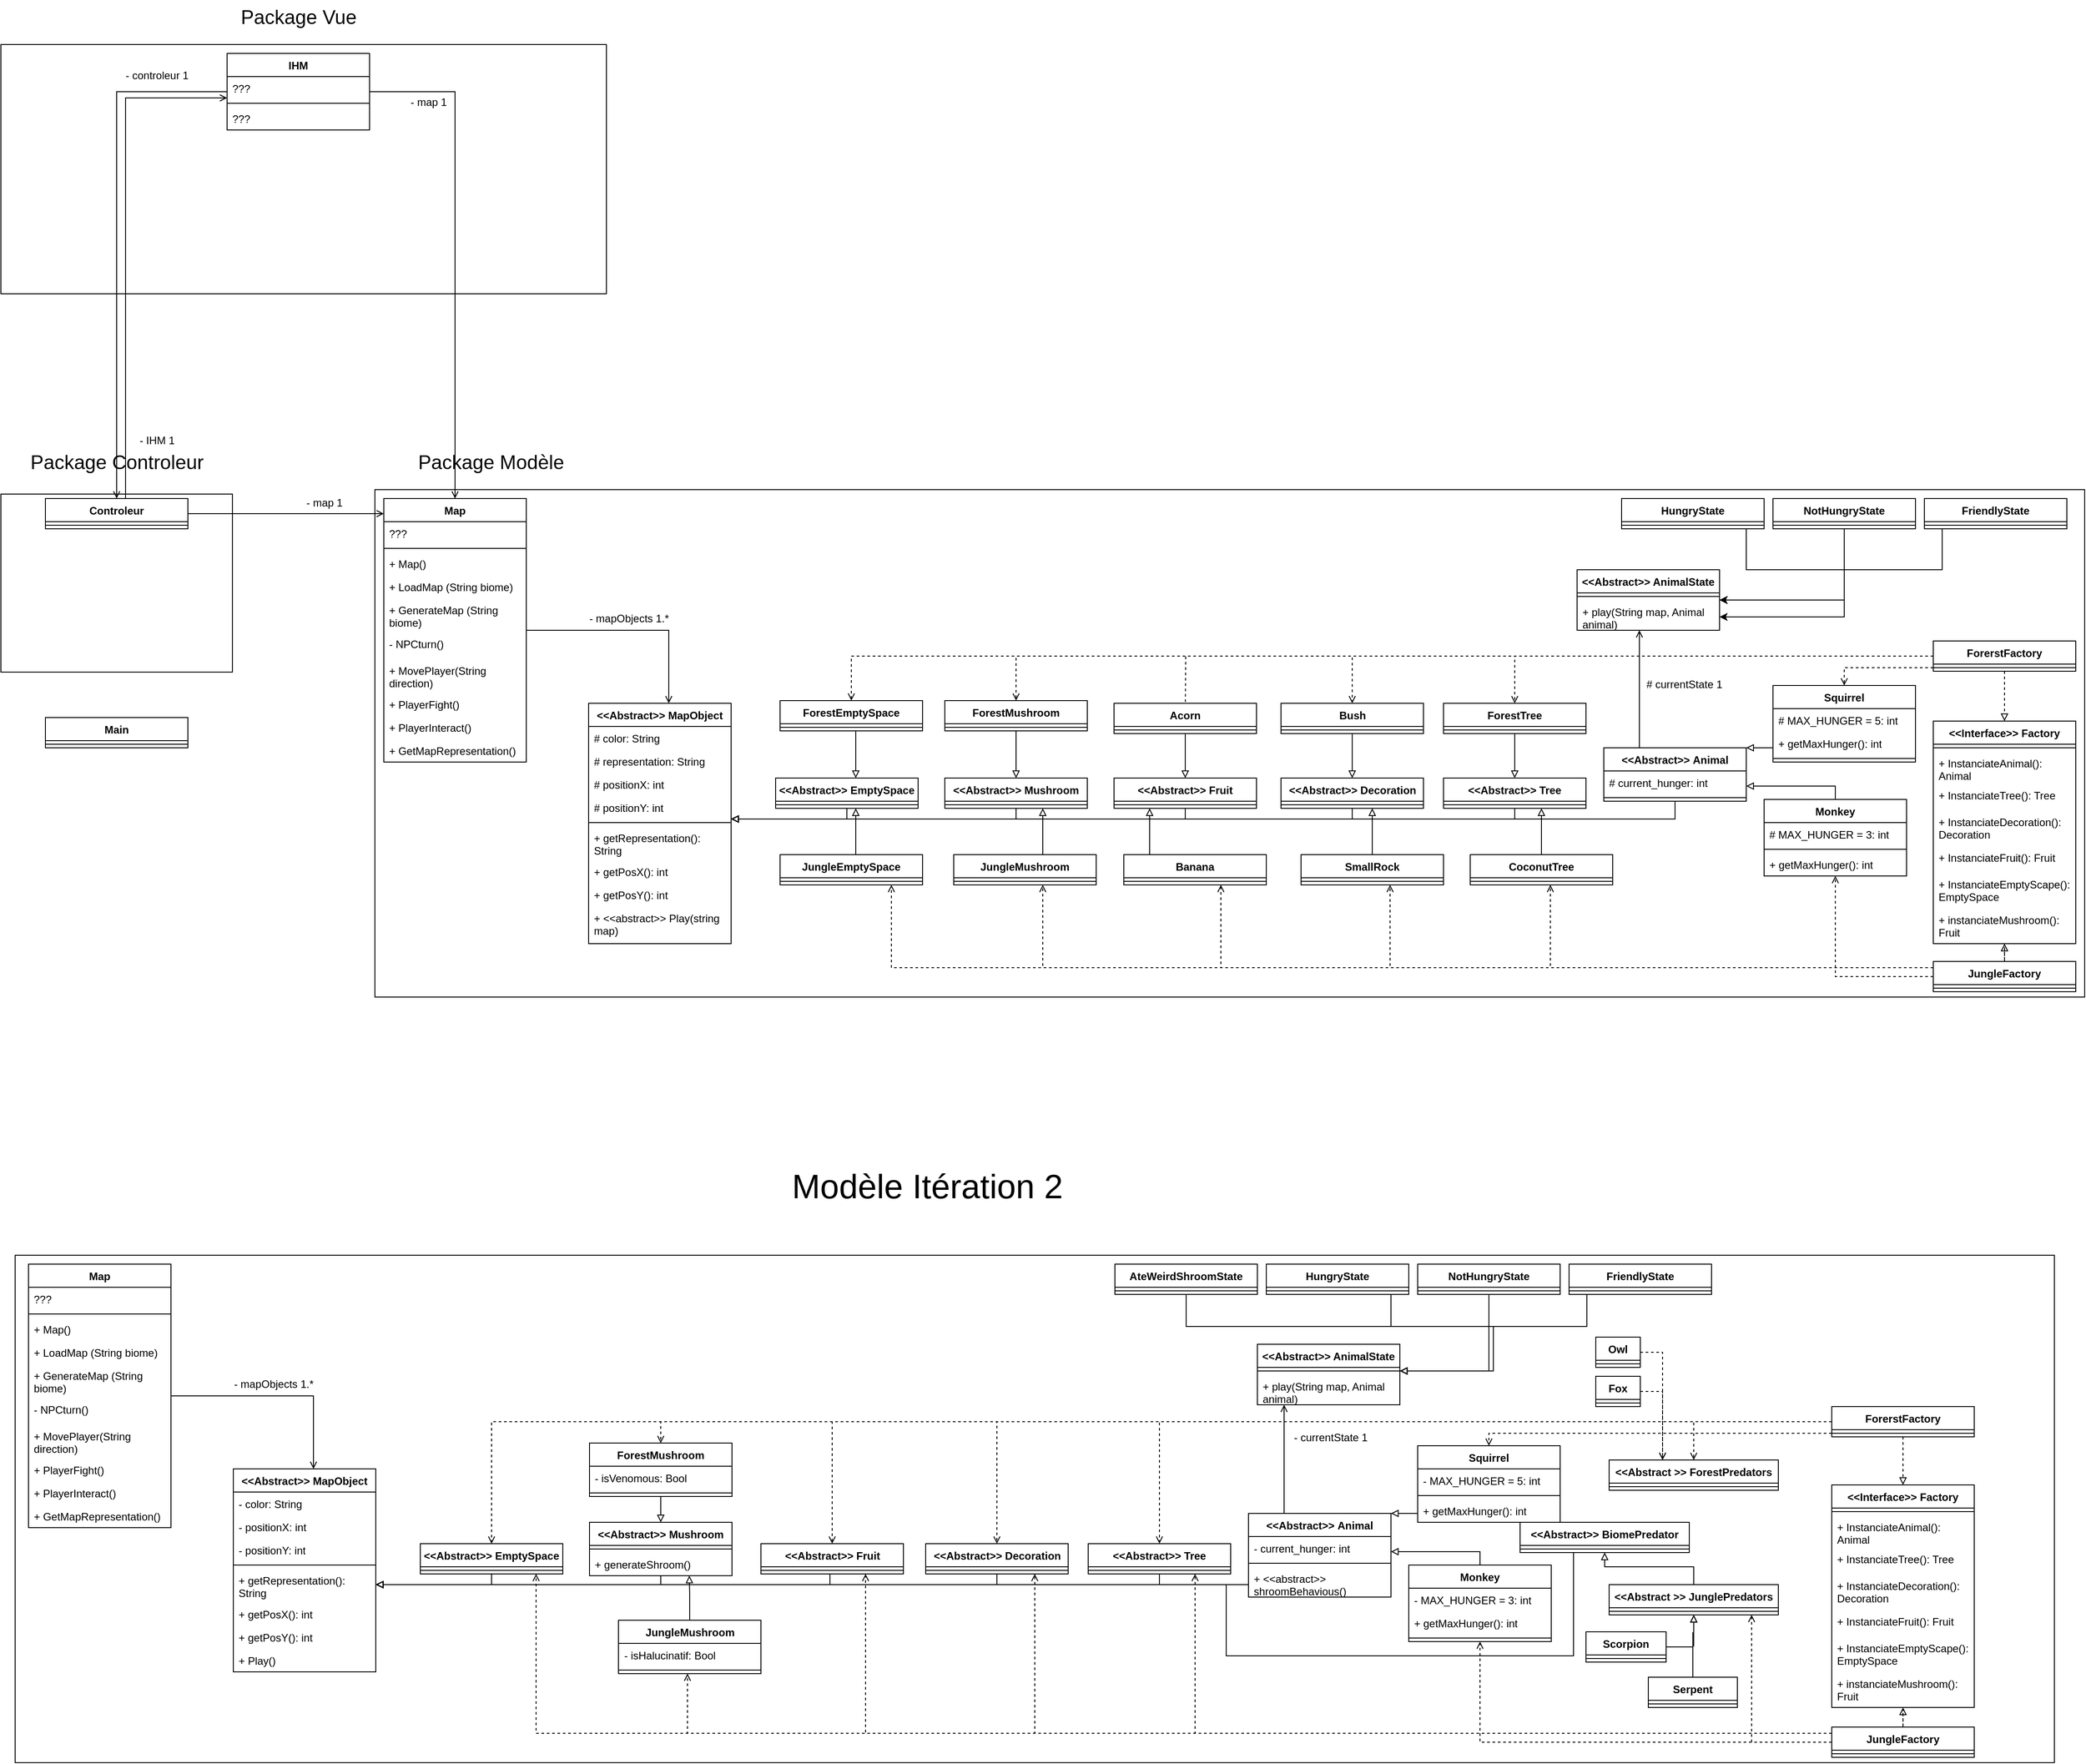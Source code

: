 <mxfile version="24.7.17">
  <diagram name="Page-1" id="12FHPj1fJQ6DT0mN-anc">
    <mxGraphModel dx="988" dy="646" grid="1" gridSize="10" guides="1" tooltips="1" connect="1" arrows="1" fold="1" page="1" pageScale="1" pageWidth="827" pageHeight="1169" math="0" shadow="0">
      <root>
        <mxCell id="0" />
        <mxCell id="1" parent="0" />
        <mxCell id="1pIJbLg3n0uSN6tYHmuE-135" value="" style="whiteSpace=wrap;html=1;movable=0;resizable=0;rotatable=0;deletable=0;editable=0;locked=1;connectable=0;" parent="1" vertex="1">
          <mxGeometry x="500" y="580" width="1920" height="570" as="geometry" />
        </mxCell>
        <mxCell id="1pIJbLg3n0uSN6tYHmuE-2" value="" style="whiteSpace=wrap;html=1;" parent="1" vertex="1">
          <mxGeometry x="80" y="80" width="680" height="280" as="geometry" />
        </mxCell>
        <mxCell id="1pIJbLg3n0uSN6tYHmuE-3" value="&lt;font style=&quot;font-size: 22px;&quot;&gt;Package Vue&lt;/font&gt;" style="text;html=1;align=center;verticalAlign=middle;resizable=0;points=[];autosize=1;strokeColor=none;fillColor=none;" parent="1" vertex="1">
          <mxGeometry x="339" y="30" width="150" height="40" as="geometry" />
        </mxCell>
        <mxCell id="1pIJbLg3n0uSN6tYHmuE-4" value="&lt;font style=&quot;font-size: 22px;&quot;&gt;Package Controleur&lt;/font&gt;" style="text;html=1;align=center;verticalAlign=middle;resizable=0;points=[];autosize=1;strokeColor=none;fillColor=none;" parent="1" vertex="1">
          <mxGeometry x="100" y="530" width="220" height="40" as="geometry" />
        </mxCell>
        <mxCell id="1pIJbLg3n0uSN6tYHmuE-5" value="" style="whiteSpace=wrap;html=1;" parent="1" vertex="1">
          <mxGeometry x="80" y="585" width="260" height="200" as="geometry" />
        </mxCell>
        <mxCell id="1pIJbLg3n0uSN6tYHmuE-6" value="&lt;font style=&quot;font-size: 22px;&quot;&gt;Package Modèle&lt;/font&gt;" style="text;html=1;align=center;verticalAlign=middle;resizable=0;points=[];autosize=1;strokeColor=none;fillColor=none;" parent="1" vertex="1">
          <mxGeometry x="535" y="530" width="190" height="40" as="geometry" />
        </mxCell>
        <mxCell id="1pIJbLg3n0uSN6tYHmuE-8" value="Main" style="swimlane;fontStyle=1;align=center;verticalAlign=top;childLayout=stackLayout;horizontal=1;startSize=26;horizontalStack=0;resizeParent=1;resizeParentMax=0;resizeLast=0;collapsible=1;marginBottom=0;whiteSpace=wrap;html=1;" parent="1" vertex="1">
          <mxGeometry x="130" y="836" width="160" height="34" as="geometry" />
        </mxCell>
        <mxCell id="1pIJbLg3n0uSN6tYHmuE-10" value="" style="line;strokeWidth=1;fillColor=none;align=left;verticalAlign=middle;spacingTop=-1;spacingLeft=3;spacingRight=3;rotatable=0;labelPosition=right;points=[];portConstraint=eastwest;strokeColor=inherit;" parent="1pIJbLg3n0uSN6tYHmuE-8" vertex="1">
          <mxGeometry y="26" width="160" height="8" as="geometry" />
        </mxCell>
        <mxCell id="1pIJbLg3n0uSN6tYHmuE-154" style="edgeStyle=orthogonalEdgeStyle;rounded=0;orthogonalLoop=1;jettySize=auto;html=1;endArrow=open;endFill=0;" parent="1" source="1pIJbLg3n0uSN6tYHmuE-12" target="1pIJbLg3n0uSN6tYHmuE-59" edge="1">
          <mxGeometry relative="1" as="geometry">
            <Array as="points">
              <mxPoint x="830" y="738" />
            </Array>
          </mxGeometry>
        </mxCell>
        <mxCell id="1pIJbLg3n0uSN6tYHmuE-12" value="Map" style="swimlane;fontStyle=1;align=center;verticalAlign=top;childLayout=stackLayout;horizontal=1;startSize=26;horizontalStack=0;resizeParent=1;resizeParentMax=0;resizeLast=0;collapsible=1;marginBottom=0;whiteSpace=wrap;html=1;" parent="1" vertex="1">
          <mxGeometry x="510" y="590" width="160" height="296" as="geometry" />
        </mxCell>
        <mxCell id="1pIJbLg3n0uSN6tYHmuE-13" value="???" style="text;strokeColor=none;fillColor=none;align=left;verticalAlign=top;spacingLeft=4;spacingRight=4;overflow=hidden;rotatable=0;points=[[0,0.5],[1,0.5]];portConstraint=eastwest;whiteSpace=wrap;html=1;" parent="1pIJbLg3n0uSN6tYHmuE-12" vertex="1">
          <mxGeometry y="26" width="160" height="26" as="geometry" />
        </mxCell>
        <mxCell id="1pIJbLg3n0uSN6tYHmuE-14" value="" style="line;strokeWidth=1;fillColor=none;align=left;verticalAlign=middle;spacingTop=-1;spacingLeft=3;spacingRight=3;rotatable=0;labelPosition=right;points=[];portConstraint=eastwest;strokeColor=inherit;" parent="1pIJbLg3n0uSN6tYHmuE-12" vertex="1">
          <mxGeometry y="52" width="160" height="8" as="geometry" />
        </mxCell>
        <mxCell id="1pIJbLg3n0uSN6tYHmuE-15" value="+ Map()" style="text;strokeColor=none;fillColor=none;align=left;verticalAlign=top;spacingLeft=4;spacingRight=4;overflow=hidden;rotatable=0;points=[[0,0.5],[1,0.5]];portConstraint=eastwest;whiteSpace=wrap;html=1;" parent="1pIJbLg3n0uSN6tYHmuE-12" vertex="1">
          <mxGeometry y="60" width="160" height="26" as="geometry" />
        </mxCell>
        <mxCell id="1pIJbLg3n0uSN6tYHmuE-16" value="+ LoadMap (String biome)" style="text;strokeColor=none;fillColor=none;align=left;verticalAlign=top;spacingLeft=4;spacingRight=4;overflow=hidden;rotatable=0;points=[[0,0.5],[1,0.5]];portConstraint=eastwest;whiteSpace=wrap;html=1;" parent="1pIJbLg3n0uSN6tYHmuE-12" vertex="1">
          <mxGeometry y="86" width="160" height="26" as="geometry" />
        </mxCell>
        <mxCell id="1pIJbLg3n0uSN6tYHmuE-17" value="+ GenerateMap (String biome)" style="text;strokeColor=none;fillColor=none;align=left;verticalAlign=top;spacingLeft=4;spacingRight=4;overflow=hidden;rotatable=0;points=[[0,0.5],[1,0.5]];portConstraint=eastwest;whiteSpace=wrap;html=1;" parent="1pIJbLg3n0uSN6tYHmuE-12" vertex="1">
          <mxGeometry y="112" width="160" height="38" as="geometry" />
        </mxCell>
        <mxCell id="1pIJbLg3n0uSN6tYHmuE-18" value="- NPCturn()" style="text;strokeColor=none;fillColor=none;align=left;verticalAlign=top;spacingLeft=4;spacingRight=4;overflow=hidden;rotatable=0;points=[[0,0.5],[1,0.5]];portConstraint=eastwest;whiteSpace=wrap;html=1;" parent="1pIJbLg3n0uSN6tYHmuE-12" vertex="1">
          <mxGeometry y="150" width="160" height="30" as="geometry" />
        </mxCell>
        <mxCell id="1pIJbLg3n0uSN6tYHmuE-19" value="+ MovePlayer(String direction)" style="text;strokeColor=none;fillColor=none;align=left;verticalAlign=top;spacingLeft=4;spacingRight=4;overflow=hidden;rotatable=0;points=[[0,0.5],[1,0.5]];portConstraint=eastwest;whiteSpace=wrap;html=1;" parent="1pIJbLg3n0uSN6tYHmuE-12" vertex="1">
          <mxGeometry y="180" width="160" height="38" as="geometry" />
        </mxCell>
        <mxCell id="1pIJbLg3n0uSN6tYHmuE-21" value="+ PlayerFight()" style="text;strokeColor=none;fillColor=none;align=left;verticalAlign=top;spacingLeft=4;spacingRight=4;overflow=hidden;rotatable=0;points=[[0,0.5],[1,0.5]];portConstraint=eastwest;whiteSpace=wrap;html=1;" parent="1pIJbLg3n0uSN6tYHmuE-12" vertex="1">
          <mxGeometry y="218" width="160" height="26" as="geometry" />
        </mxCell>
        <mxCell id="1pIJbLg3n0uSN6tYHmuE-22" value="+ PlayerInteract()" style="text;strokeColor=none;fillColor=none;align=left;verticalAlign=top;spacingLeft=4;spacingRight=4;overflow=hidden;rotatable=0;points=[[0,0.5],[1,0.5]];portConstraint=eastwest;whiteSpace=wrap;html=1;" parent="1pIJbLg3n0uSN6tYHmuE-12" vertex="1">
          <mxGeometry y="244" width="160" height="26" as="geometry" />
        </mxCell>
        <mxCell id="1pIJbLg3n0uSN6tYHmuE-77" value="+ GetMapRepresentation()" style="text;strokeColor=none;fillColor=none;align=left;verticalAlign=top;spacingLeft=4;spacingRight=4;overflow=hidden;rotatable=0;points=[[0,0.5],[1,0.5]];portConstraint=eastwest;whiteSpace=wrap;html=1;" parent="1pIJbLg3n0uSN6tYHmuE-12" vertex="1">
          <mxGeometry y="270" width="160" height="26" as="geometry" />
        </mxCell>
        <mxCell id="1pIJbLg3n0uSN6tYHmuE-94" style="edgeStyle=orthogonalEdgeStyle;rounded=0;orthogonalLoop=1;jettySize=auto;html=1;dashed=1;endArrow=block;endFill=0;" parent="1" source="1pIJbLg3n0uSN6tYHmuE-31" target="1pIJbLg3n0uSN6tYHmuE-81" edge="1">
          <mxGeometry relative="1" as="geometry" />
        </mxCell>
        <mxCell id="1pIJbLg3n0uSN6tYHmuE-104" style="edgeStyle=orthogonalEdgeStyle;rounded=0;orthogonalLoop=1;jettySize=auto;html=1;endArrow=open;endFill=0;dashed=1;" parent="1" source="1pIJbLg3n0uSN6tYHmuE-31" target="1knqwKVj045Zjyp5p2bE-28" edge="1">
          <mxGeometry relative="1" as="geometry">
            <Array as="points">
              <mxPoint x="1820" y="1117" />
            </Array>
          </mxGeometry>
        </mxCell>
        <mxCell id="1pIJbLg3n0uSN6tYHmuE-105" style="edgeStyle=orthogonalEdgeStyle;rounded=0;orthogonalLoop=1;jettySize=auto;html=1;endArrow=open;endFill=0;dashed=1;" parent="1" source="1pIJbLg3n0uSN6tYHmuE-31" target="1knqwKVj045Zjyp5p2bE-24" edge="1">
          <mxGeometry relative="1" as="geometry">
            <Array as="points">
              <mxPoint x="1640" y="1117" />
            </Array>
          </mxGeometry>
        </mxCell>
        <mxCell id="1pIJbLg3n0uSN6tYHmuE-106" style="edgeStyle=orthogonalEdgeStyle;rounded=0;orthogonalLoop=1;jettySize=auto;html=1;endArrow=open;endFill=0;dashed=1;" parent="1" source="1pIJbLg3n0uSN6tYHmuE-31" target="1knqwKVj045Zjyp5p2bE-4" edge="1">
          <mxGeometry relative="1" as="geometry">
            <Array as="points">
              <mxPoint x="1450" y="1117" />
            </Array>
          </mxGeometry>
        </mxCell>
        <mxCell id="1pIJbLg3n0uSN6tYHmuE-107" style="edgeStyle=orthogonalEdgeStyle;rounded=0;orthogonalLoop=1;jettySize=auto;html=1;endArrow=open;endFill=0;dashed=1;" parent="1" source="1pIJbLg3n0uSN6tYHmuE-31" target="1knqwKVj045Zjyp5p2bE-10" edge="1">
          <mxGeometry relative="1" as="geometry">
            <Array as="points">
              <mxPoint x="1250" y="1117" />
            </Array>
          </mxGeometry>
        </mxCell>
        <mxCell id="1pIJbLg3n0uSN6tYHmuE-108" style="edgeStyle=orthogonalEdgeStyle;rounded=0;orthogonalLoop=1;jettySize=auto;html=1;endArrow=open;endFill=0;dashed=1;" parent="1" source="1pIJbLg3n0uSN6tYHmuE-31" target="1knqwKVj045Zjyp5p2bE-19" edge="1">
          <mxGeometry relative="1" as="geometry">
            <Array as="points">
              <mxPoint x="1080" y="1117" />
            </Array>
          </mxGeometry>
        </mxCell>
        <mxCell id="erENeKZ2Nr3gwHFPNP4--9" style="edgeStyle=orthogonalEdgeStyle;rounded=0;orthogonalLoop=1;jettySize=auto;html=1;endArrow=open;endFill=0;dashed=1;" parent="1" source="1pIJbLg3n0uSN6tYHmuE-31" target="erENeKZ2Nr3gwHFPNP4--1" edge="1">
          <mxGeometry relative="1" as="geometry">
            <Array as="points">
              <mxPoint x="2140" y="1127" />
            </Array>
          </mxGeometry>
        </mxCell>
        <mxCell id="1pIJbLg3n0uSN6tYHmuE-31" value="JungleFactory" style="swimlane;fontStyle=1;align=center;verticalAlign=top;childLayout=stackLayout;horizontal=1;startSize=26;horizontalStack=0;resizeParent=1;resizeParentMax=0;resizeLast=0;collapsible=1;marginBottom=0;whiteSpace=wrap;html=1;" parent="1" vertex="1">
          <mxGeometry x="2250" y="1110" width="160" height="34" as="geometry" />
        </mxCell>
        <mxCell id="1pIJbLg3n0uSN6tYHmuE-33" value="" style="line;strokeWidth=1;fillColor=none;align=left;verticalAlign=middle;spacingTop=-1;spacingLeft=3;spacingRight=3;rotatable=0;labelPosition=right;points=[];portConstraint=eastwest;strokeColor=inherit;" parent="1pIJbLg3n0uSN6tYHmuE-31" vertex="1">
          <mxGeometry y="26" width="160" height="8" as="geometry" />
        </mxCell>
        <mxCell id="1pIJbLg3n0uSN6tYHmuE-93" style="edgeStyle=orthogonalEdgeStyle;rounded=0;orthogonalLoop=1;jettySize=auto;html=1;endArrow=block;endFill=0;" parent="1" source="1pIJbLg3n0uSN6tYHmuE-39" target="1pIJbLg3n0uSN6tYHmuE-59" edge="1">
          <mxGeometry relative="1" as="geometry">
            <Array as="points">
              <mxPoint x="1150" y="950" />
              <mxPoint x="1150" y="950" />
            </Array>
          </mxGeometry>
        </mxCell>
        <mxCell id="erENeKZ2Nr3gwHFPNP4--7" style="edgeStyle=orthogonalEdgeStyle;rounded=0;orthogonalLoop=1;jettySize=auto;html=1;endArrow=open;endFill=0;" parent="1" source="1pIJbLg3n0uSN6tYHmuE-39" target="1pIJbLg3n0uSN6tYHmuE-111" edge="1">
          <mxGeometry relative="1" as="geometry">
            <Array as="points">
              <mxPoint x="1920" y="770" />
              <mxPoint x="1920" y="770" />
            </Array>
          </mxGeometry>
        </mxCell>
        <mxCell id="1pIJbLg3n0uSN6tYHmuE-39" value="&amp;lt;&amp;lt;Abstract&amp;gt;&amp;gt;&amp;nbsp;Animal" style="swimlane;fontStyle=1;align=center;verticalAlign=top;childLayout=stackLayout;horizontal=1;startSize=26;horizontalStack=0;resizeParent=1;resizeParentMax=0;resizeLast=0;collapsible=1;marginBottom=0;whiteSpace=wrap;html=1;" parent="1" vertex="1">
          <mxGeometry x="1880" y="870" width="160" height="60" as="geometry" />
        </mxCell>
        <mxCell id="1pIJbLg3n0uSN6tYHmuE-130" value="# current_hunger: int" style="text;strokeColor=none;fillColor=none;align=left;verticalAlign=top;spacingLeft=4;spacingRight=4;overflow=hidden;rotatable=0;points=[[0,0.5],[1,0.5]];portConstraint=eastwest;whiteSpace=wrap;html=1;" parent="1pIJbLg3n0uSN6tYHmuE-39" vertex="1">
          <mxGeometry y="26" width="160" height="26" as="geometry" />
        </mxCell>
        <mxCell id="1pIJbLg3n0uSN6tYHmuE-41" value="" style="line;strokeWidth=1;fillColor=none;align=left;verticalAlign=middle;spacingTop=-1;spacingLeft=3;spacingRight=3;rotatable=0;labelPosition=right;points=[];portConstraint=eastwest;strokeColor=inherit;" parent="1pIJbLg3n0uSN6tYHmuE-39" vertex="1">
          <mxGeometry y="52" width="160" height="8" as="geometry" />
        </mxCell>
        <mxCell id="1pIJbLg3n0uSN6tYHmuE-92" style="edgeStyle=orthogonalEdgeStyle;rounded=0;orthogonalLoop=1;jettySize=auto;html=1;endArrow=block;endFill=0;" parent="1" source="1pIJbLg3n0uSN6tYHmuE-43" target="1pIJbLg3n0uSN6tYHmuE-59" edge="1">
          <mxGeometry relative="1" as="geometry">
            <Array as="points">
              <mxPoint x="1780" y="950" />
            </Array>
          </mxGeometry>
        </mxCell>
        <mxCell id="1pIJbLg3n0uSN6tYHmuE-43" value="&amp;lt;&amp;lt;Abstract&amp;gt;&amp;gt;&amp;nbsp;Tree" style="swimlane;fontStyle=1;align=center;verticalAlign=top;childLayout=stackLayout;horizontal=1;startSize=26;horizontalStack=0;resizeParent=1;resizeParentMax=0;resizeLast=0;collapsible=1;marginBottom=0;whiteSpace=wrap;html=1;" parent="1" vertex="1">
          <mxGeometry x="1700" y="904" width="160" height="34" as="geometry" />
        </mxCell>
        <mxCell id="1pIJbLg3n0uSN6tYHmuE-45" value="" style="line;strokeWidth=1;fillColor=none;align=left;verticalAlign=middle;spacingTop=-1;spacingLeft=3;spacingRight=3;rotatable=0;labelPosition=right;points=[];portConstraint=eastwest;strokeColor=inherit;" parent="1pIJbLg3n0uSN6tYHmuE-43" vertex="1">
          <mxGeometry y="26" width="160" height="8" as="geometry" />
        </mxCell>
        <mxCell id="1pIJbLg3n0uSN6tYHmuE-91" style="edgeStyle=orthogonalEdgeStyle;rounded=0;orthogonalLoop=1;jettySize=auto;html=1;endArrow=block;endFill=0;" parent="1" source="1pIJbLg3n0uSN6tYHmuE-47" target="1pIJbLg3n0uSN6tYHmuE-59" edge="1">
          <mxGeometry relative="1" as="geometry">
            <Array as="points">
              <mxPoint x="1598" y="950" />
            </Array>
          </mxGeometry>
        </mxCell>
        <mxCell id="1pIJbLg3n0uSN6tYHmuE-47" value="&amp;lt;&amp;lt;Abstract&amp;gt;&amp;gt;&amp;nbsp;Decoration" style="swimlane;fontStyle=1;align=center;verticalAlign=top;childLayout=stackLayout;horizontal=1;startSize=26;horizontalStack=0;resizeParent=1;resizeParentMax=0;resizeLast=0;collapsible=1;marginBottom=0;whiteSpace=wrap;html=1;" parent="1" vertex="1">
          <mxGeometry x="1517.5" y="904" width="160" height="34" as="geometry">
            <mxRectangle x="1900" y="751" width="100" height="30" as="alternateBounds" />
          </mxGeometry>
        </mxCell>
        <mxCell id="1pIJbLg3n0uSN6tYHmuE-49" value="" style="line;strokeWidth=1;fillColor=none;align=left;verticalAlign=middle;spacingTop=-1;spacingLeft=3;spacingRight=3;rotatable=0;labelPosition=right;points=[];portConstraint=eastwest;strokeColor=inherit;" parent="1pIJbLg3n0uSN6tYHmuE-47" vertex="1">
          <mxGeometry y="26" width="160" height="8" as="geometry" />
        </mxCell>
        <mxCell id="1pIJbLg3n0uSN6tYHmuE-90" style="edgeStyle=orthogonalEdgeStyle;rounded=0;orthogonalLoop=1;jettySize=auto;html=1;endArrow=block;endFill=0;" parent="1" source="1pIJbLg3n0uSN6tYHmuE-51" target="1pIJbLg3n0uSN6tYHmuE-59" edge="1">
          <mxGeometry relative="1" as="geometry">
            <Array as="points">
              <mxPoint x="1410" y="950" />
            </Array>
          </mxGeometry>
        </mxCell>
        <mxCell id="1pIJbLg3n0uSN6tYHmuE-51" value="&amp;lt;&amp;lt;Abstract&amp;gt;&amp;gt;&amp;nbsp;Fruit" style="swimlane;fontStyle=1;align=center;verticalAlign=top;childLayout=stackLayout;horizontal=1;startSize=26;horizontalStack=0;resizeParent=1;resizeParentMax=0;resizeLast=0;collapsible=1;marginBottom=0;whiteSpace=wrap;html=1;" parent="1" vertex="1">
          <mxGeometry x="1330" y="904" width="160" height="34" as="geometry" />
        </mxCell>
        <mxCell id="1pIJbLg3n0uSN6tYHmuE-53" value="" style="line;strokeWidth=1;fillColor=none;align=left;verticalAlign=middle;spacingTop=-1;spacingLeft=3;spacingRight=3;rotatable=0;labelPosition=right;points=[];portConstraint=eastwest;strokeColor=inherit;" parent="1pIJbLg3n0uSN6tYHmuE-51" vertex="1">
          <mxGeometry y="26" width="160" height="8" as="geometry" />
        </mxCell>
        <mxCell id="1pIJbLg3n0uSN6tYHmuE-88" style="edgeStyle=orthogonalEdgeStyle;rounded=0;orthogonalLoop=1;jettySize=auto;html=1;endArrow=block;endFill=0;" parent="1" source="1pIJbLg3n0uSN6tYHmuE-55" target="1pIJbLg3n0uSN6tYHmuE-59" edge="1">
          <mxGeometry relative="1" as="geometry">
            <Array as="points">
              <mxPoint x="1030" y="950" />
            </Array>
          </mxGeometry>
        </mxCell>
        <mxCell id="1pIJbLg3n0uSN6tYHmuE-55" value="&amp;lt;&amp;lt;Abstract&amp;gt;&amp;gt; EmptySpace" style="swimlane;fontStyle=1;align=center;verticalAlign=top;childLayout=stackLayout;horizontal=1;startSize=26;horizontalStack=0;resizeParent=1;resizeParentMax=0;resizeLast=0;collapsible=1;marginBottom=0;whiteSpace=wrap;html=1;" parent="1" vertex="1">
          <mxGeometry x="950" y="904" width="160" height="34" as="geometry" />
        </mxCell>
        <mxCell id="1pIJbLg3n0uSN6tYHmuE-57" value="" style="line;strokeWidth=1;fillColor=none;align=left;verticalAlign=middle;spacingTop=-1;spacingLeft=3;spacingRight=3;rotatable=0;labelPosition=right;points=[];portConstraint=eastwest;strokeColor=inherit;" parent="1pIJbLg3n0uSN6tYHmuE-55" vertex="1">
          <mxGeometry y="26" width="160" height="8" as="geometry" />
        </mxCell>
        <mxCell id="1pIJbLg3n0uSN6tYHmuE-59" value="&amp;lt;&amp;lt;Abstract&amp;gt;&amp;gt; MapObject" style="swimlane;fontStyle=1;align=center;verticalAlign=top;childLayout=stackLayout;horizontal=1;startSize=26;horizontalStack=0;resizeParent=1;resizeParentMax=0;resizeLast=0;collapsible=1;marginBottom=0;whiteSpace=wrap;html=1;" parent="1" vertex="1">
          <mxGeometry x="740" y="820" width="160" height="270" as="geometry" />
        </mxCell>
        <mxCell id="1knqwKVj045Zjyp5p2bE-37" value="# color: String" style="text;strokeColor=none;fillColor=none;align=left;verticalAlign=top;spacingLeft=4;spacingRight=4;overflow=hidden;rotatable=0;points=[[0,0.5],[1,0.5]];portConstraint=eastwest;whiteSpace=wrap;html=1;" vertex="1" parent="1pIJbLg3n0uSN6tYHmuE-59">
          <mxGeometry y="26" width="160" height="26" as="geometry" />
        </mxCell>
        <mxCell id="1pIJbLg3n0uSN6tYHmuE-60" value="# representation: String" style="text;strokeColor=none;fillColor=none;align=left;verticalAlign=top;spacingLeft=4;spacingRight=4;overflow=hidden;rotatable=0;points=[[0,0.5],[1,0.5]];portConstraint=eastwest;whiteSpace=wrap;html=1;" parent="1pIJbLg3n0uSN6tYHmuE-59" vertex="1">
          <mxGeometry y="52" width="160" height="26" as="geometry" />
        </mxCell>
        <mxCell id="1pIJbLg3n0uSN6tYHmuE-71" value="# positionX: int" style="text;strokeColor=none;fillColor=none;align=left;verticalAlign=top;spacingLeft=4;spacingRight=4;overflow=hidden;rotatable=0;points=[[0,0.5],[1,0.5]];portConstraint=eastwest;whiteSpace=wrap;html=1;" parent="1pIJbLg3n0uSN6tYHmuE-59" vertex="1">
          <mxGeometry y="78" width="160" height="26" as="geometry" />
        </mxCell>
        <mxCell id="1pIJbLg3n0uSN6tYHmuE-72" value="# positionY: int" style="text;strokeColor=none;fillColor=none;align=left;verticalAlign=top;spacingLeft=4;spacingRight=4;overflow=hidden;rotatable=0;points=[[0,0.5],[1,0.5]];portConstraint=eastwest;whiteSpace=wrap;html=1;" parent="1pIJbLg3n0uSN6tYHmuE-59" vertex="1">
          <mxGeometry y="104" width="160" height="26" as="geometry" />
        </mxCell>
        <mxCell id="1pIJbLg3n0uSN6tYHmuE-61" value="" style="line;strokeWidth=1;fillColor=none;align=left;verticalAlign=middle;spacingTop=-1;spacingLeft=3;spacingRight=3;rotatable=0;labelPosition=right;points=[];portConstraint=eastwest;strokeColor=inherit;" parent="1pIJbLg3n0uSN6tYHmuE-59" vertex="1">
          <mxGeometry y="130" width="160" height="8" as="geometry" />
        </mxCell>
        <mxCell id="1pIJbLg3n0uSN6tYHmuE-62" value="+ getRepresentation(): String" style="text;strokeColor=none;fillColor=none;align=left;verticalAlign=top;spacingLeft=4;spacingRight=4;overflow=hidden;rotatable=0;points=[[0,0.5],[1,0.5]];portConstraint=eastwest;whiteSpace=wrap;html=1;" parent="1pIJbLg3n0uSN6tYHmuE-59" vertex="1">
          <mxGeometry y="138" width="160" height="38" as="geometry" />
        </mxCell>
        <mxCell id="1pIJbLg3n0uSN6tYHmuE-73" value="+ getPosX(): int" style="text;strokeColor=none;fillColor=none;align=left;verticalAlign=top;spacingLeft=4;spacingRight=4;overflow=hidden;rotatable=0;points=[[0,0.5],[1,0.5]];portConstraint=eastwest;whiteSpace=wrap;html=1;" parent="1pIJbLg3n0uSN6tYHmuE-59" vertex="1">
          <mxGeometry y="176" width="160" height="26" as="geometry" />
        </mxCell>
        <mxCell id="1pIJbLg3n0uSN6tYHmuE-74" value="+ getPosY(): int" style="text;strokeColor=none;fillColor=none;align=left;verticalAlign=top;spacingLeft=4;spacingRight=4;overflow=hidden;rotatable=0;points=[[0,0.5],[1,0.5]];portConstraint=eastwest;whiteSpace=wrap;html=1;" parent="1pIJbLg3n0uSN6tYHmuE-59" vertex="1">
          <mxGeometry y="202" width="160" height="26" as="geometry" />
        </mxCell>
        <mxCell id="1pIJbLg3n0uSN6tYHmuE-109" value="+ &amp;lt;&amp;lt;abstract&amp;gt;&amp;gt; Play(string map)" style="text;strokeColor=none;fillColor=none;align=left;verticalAlign=top;spacingLeft=4;spacingRight=4;overflow=hidden;rotatable=0;points=[[0,0.5],[1,0.5]];portConstraint=eastwest;whiteSpace=wrap;html=1;" parent="1pIJbLg3n0uSN6tYHmuE-59" vertex="1">
          <mxGeometry y="228" width="160" height="42" as="geometry" />
        </mxCell>
        <mxCell id="1pIJbLg3n0uSN6tYHmuE-89" style="edgeStyle=orthogonalEdgeStyle;rounded=0;orthogonalLoop=1;jettySize=auto;html=1;endArrow=block;endFill=0;" parent="1" source="1pIJbLg3n0uSN6tYHmuE-75" target="1pIJbLg3n0uSN6tYHmuE-59" edge="1">
          <mxGeometry relative="1" as="geometry">
            <Array as="points">
              <mxPoint x="1220" y="950" />
            </Array>
          </mxGeometry>
        </mxCell>
        <mxCell id="1pIJbLg3n0uSN6tYHmuE-75" value="&amp;lt;&amp;lt;Abstract&amp;gt;&amp;gt;&amp;nbsp;Mushroom" style="swimlane;fontStyle=1;align=center;verticalAlign=top;childLayout=stackLayout;horizontal=1;startSize=26;horizontalStack=0;resizeParent=1;resizeParentMax=0;resizeLast=0;collapsible=1;marginBottom=0;whiteSpace=wrap;html=1;" parent="1" vertex="1">
          <mxGeometry x="1140" y="904" width="160" height="34" as="geometry" />
        </mxCell>
        <mxCell id="1pIJbLg3n0uSN6tYHmuE-76" value="" style="line;strokeWidth=1;fillColor=none;align=left;verticalAlign=middle;spacingTop=-1;spacingLeft=3;spacingRight=3;rotatable=0;labelPosition=right;points=[];portConstraint=eastwest;strokeColor=inherit;" parent="1pIJbLg3n0uSN6tYHmuE-75" vertex="1">
          <mxGeometry y="26" width="160" height="8" as="geometry" />
        </mxCell>
        <mxCell id="1pIJbLg3n0uSN6tYHmuE-95" style="edgeStyle=orthogonalEdgeStyle;rounded=0;orthogonalLoop=1;jettySize=auto;html=1;endArrow=block;endFill=0;dashed=1;" parent="1" source="1pIJbLg3n0uSN6tYHmuE-78" target="1pIJbLg3n0uSN6tYHmuE-81" edge="1">
          <mxGeometry relative="1" as="geometry" />
        </mxCell>
        <mxCell id="1pIJbLg3n0uSN6tYHmuE-98" style="edgeStyle=orthogonalEdgeStyle;rounded=0;orthogonalLoop=1;jettySize=auto;html=1;endArrow=open;endFill=0;dashed=1;" parent="1" source="1pIJbLg3n0uSN6tYHmuE-78" target="1knqwKVj045Zjyp5p2bE-30" edge="1">
          <mxGeometry relative="1" as="geometry" />
        </mxCell>
        <mxCell id="1pIJbLg3n0uSN6tYHmuE-99" style="edgeStyle=orthogonalEdgeStyle;rounded=0;orthogonalLoop=1;jettySize=auto;html=1;endArrow=open;endFill=0;dashed=1;" parent="1" source="1pIJbLg3n0uSN6tYHmuE-78" target="1knqwKVj045Zjyp5p2bE-22" edge="1">
          <mxGeometry relative="1" as="geometry">
            <mxPoint x="1600" y="840" as="targetPoint" />
          </mxGeometry>
        </mxCell>
        <mxCell id="1pIJbLg3n0uSN6tYHmuE-100" style="edgeStyle=orthogonalEdgeStyle;rounded=0;orthogonalLoop=1;jettySize=auto;html=1;endArrow=open;endFill=0;dashed=1;" parent="1" source="1pIJbLg3n0uSN6tYHmuE-78" edge="1">
          <mxGeometry relative="1" as="geometry">
            <mxPoint x="1410" y="830" as="targetPoint" />
          </mxGeometry>
        </mxCell>
        <mxCell id="1pIJbLg3n0uSN6tYHmuE-101" style="edgeStyle=orthogonalEdgeStyle;rounded=0;orthogonalLoop=1;jettySize=auto;html=1;endArrow=open;endFill=0;dashed=1;" parent="1" source="1pIJbLg3n0uSN6tYHmuE-78" target="1knqwKVj045Zjyp5p2bE-7" edge="1">
          <mxGeometry relative="1" as="geometry" />
        </mxCell>
        <mxCell id="erENeKZ2Nr3gwHFPNP4--8" style="edgeStyle=orthogonalEdgeStyle;rounded=0;orthogonalLoop=1;jettySize=auto;html=1;endArrow=open;endFill=0;dashed=1;" parent="1" source="1pIJbLg3n0uSN6tYHmuE-78" target="erENeKZ2Nr3gwHFPNP4--3" edge="1">
          <mxGeometry relative="1" as="geometry">
            <Array as="points">
              <mxPoint x="2150" y="780" />
            </Array>
          </mxGeometry>
        </mxCell>
        <mxCell id="1pIJbLg3n0uSN6tYHmuE-78" value="ForerstFactory" style="swimlane;fontStyle=1;align=center;verticalAlign=top;childLayout=stackLayout;horizontal=1;startSize=26;horizontalStack=0;resizeParent=1;resizeParentMax=0;resizeLast=0;collapsible=1;marginBottom=0;whiteSpace=wrap;html=1;" parent="1" vertex="1">
          <mxGeometry x="2250" y="750" width="160" height="34" as="geometry" />
        </mxCell>
        <mxCell id="1pIJbLg3n0uSN6tYHmuE-79" value="" style="line;strokeWidth=1;fillColor=none;align=left;verticalAlign=middle;spacingTop=-1;spacingLeft=3;spacingRight=3;rotatable=0;labelPosition=right;points=[];portConstraint=eastwest;strokeColor=inherit;" parent="1pIJbLg3n0uSN6tYHmuE-78" vertex="1">
          <mxGeometry y="26" width="160" height="8" as="geometry" />
        </mxCell>
        <mxCell id="1pIJbLg3n0uSN6tYHmuE-81" value="&amp;lt;&amp;lt;Interface&amp;gt;&amp;gt; Factory" style="swimlane;fontStyle=1;align=center;verticalAlign=top;childLayout=stackLayout;horizontal=1;startSize=26;horizontalStack=0;resizeParent=1;resizeParentMax=0;resizeLast=0;collapsible=1;marginBottom=0;whiteSpace=wrap;html=1;" parent="1" vertex="1">
          <mxGeometry x="2250" y="840" width="160" height="250" as="geometry" />
        </mxCell>
        <mxCell id="1pIJbLg3n0uSN6tYHmuE-82" value="" style="line;strokeWidth=1;fillColor=none;align=left;verticalAlign=middle;spacingTop=-1;spacingLeft=3;spacingRight=3;rotatable=0;labelPosition=right;points=[];portConstraint=eastwest;strokeColor=inherit;" parent="1pIJbLg3n0uSN6tYHmuE-81" vertex="1">
          <mxGeometry y="26" width="160" height="8" as="geometry" />
        </mxCell>
        <mxCell id="1pIJbLg3n0uSN6tYHmuE-83" value="+ InstanciateAnimal(): Animal" style="text;strokeColor=none;fillColor=none;align=left;verticalAlign=top;spacingLeft=4;spacingRight=4;overflow=hidden;rotatable=0;points=[[0,0.5],[1,0.5]];portConstraint=eastwest;whiteSpace=wrap;html=1;" parent="1pIJbLg3n0uSN6tYHmuE-81" vertex="1">
          <mxGeometry y="34" width="160" height="36" as="geometry" />
        </mxCell>
        <mxCell id="1pIJbLg3n0uSN6tYHmuE-84" value="+ InstanciateTree(): Tree" style="text;strokeColor=none;fillColor=none;align=left;verticalAlign=top;spacingLeft=4;spacingRight=4;overflow=hidden;rotatable=0;points=[[0,0.5],[1,0.5]];portConstraint=eastwest;whiteSpace=wrap;html=1;" parent="1pIJbLg3n0uSN6tYHmuE-81" vertex="1">
          <mxGeometry y="70" width="160" height="30" as="geometry" />
        </mxCell>
        <mxCell id="1pIJbLg3n0uSN6tYHmuE-85" value="+ InstanciateDecoration(): Decoration" style="text;strokeColor=none;fillColor=none;align=left;verticalAlign=top;spacingLeft=4;spacingRight=4;overflow=hidden;rotatable=0;points=[[0,0.5],[1,0.5]];portConstraint=eastwest;whiteSpace=wrap;html=1;" parent="1pIJbLg3n0uSN6tYHmuE-81" vertex="1">
          <mxGeometry y="100" width="160" height="40" as="geometry" />
        </mxCell>
        <mxCell id="1pIJbLg3n0uSN6tYHmuE-86" value="+ InstanciateFruit(): Fruit" style="text;strokeColor=none;fillColor=none;align=left;verticalAlign=top;spacingLeft=4;spacingRight=4;overflow=hidden;rotatable=0;points=[[0,0.5],[1,0.5]];portConstraint=eastwest;whiteSpace=wrap;html=1;" parent="1pIJbLg3n0uSN6tYHmuE-81" vertex="1">
          <mxGeometry y="140" width="160" height="30" as="geometry" />
        </mxCell>
        <mxCell id="1pIJbLg3n0uSN6tYHmuE-87" value="+ InstanciateEmptyScape(): EmptySpace" style="text;strokeColor=none;fillColor=none;align=left;verticalAlign=top;spacingLeft=4;spacingRight=4;overflow=hidden;rotatable=0;points=[[0,0.5],[1,0.5]];portConstraint=eastwest;whiteSpace=wrap;html=1;" parent="1pIJbLg3n0uSN6tYHmuE-81" vertex="1">
          <mxGeometry y="170" width="160" height="40" as="geometry" />
        </mxCell>
        <mxCell id="1knqwKVj045Zjyp5p2bE-39" value="+ instanciateMushroom(): Fruit" style="text;strokeColor=none;fillColor=none;align=left;verticalAlign=top;spacingLeft=4;spacingRight=4;overflow=hidden;rotatable=0;points=[[0,0.5],[1,0.5]];portConstraint=eastwest;whiteSpace=wrap;html=1;" vertex="1" parent="1pIJbLg3n0uSN6tYHmuE-81">
          <mxGeometry y="210" width="160" height="40" as="geometry" />
        </mxCell>
        <mxCell id="1pIJbLg3n0uSN6tYHmuE-111" value="&amp;lt;&amp;lt;Abstract&amp;gt;&amp;gt; AnimalState" style="swimlane;fontStyle=1;align=center;verticalAlign=top;childLayout=stackLayout;horizontal=1;startSize=26;horizontalStack=0;resizeParent=1;resizeParentMax=0;resizeLast=0;collapsible=1;marginBottom=0;whiteSpace=wrap;html=1;" parent="1" vertex="1">
          <mxGeometry x="1850" y="670" width="160" height="68" as="geometry" />
        </mxCell>
        <mxCell id="1pIJbLg3n0uSN6tYHmuE-113" value="" style="line;strokeWidth=1;fillColor=none;align=left;verticalAlign=middle;spacingTop=-1;spacingLeft=3;spacingRight=3;rotatable=0;labelPosition=right;points=[];portConstraint=eastwest;strokeColor=inherit;" parent="1pIJbLg3n0uSN6tYHmuE-111" vertex="1">
          <mxGeometry y="26" width="160" height="8" as="geometry" />
        </mxCell>
        <mxCell id="1knqwKVj045Zjyp5p2bE-41" value="+ play(String map, Animal animal)" style="text;strokeColor=none;fillColor=none;align=left;verticalAlign=top;spacingLeft=4;spacingRight=4;overflow=hidden;rotatable=0;points=[[0,0.5],[1,0.5]];portConstraint=eastwest;whiteSpace=wrap;html=1;" vertex="1" parent="1pIJbLg3n0uSN6tYHmuE-111">
          <mxGeometry y="34" width="160" height="34" as="geometry" />
        </mxCell>
        <mxCell id="1pIJbLg3n0uSN6tYHmuE-116" value="# currentState 1" style="text;html=1;align=center;verticalAlign=middle;resizable=0;points=[];autosize=1;strokeColor=none;fillColor=none;" parent="1" vertex="1">
          <mxGeometry x="1915" y="784" width="110" height="30" as="geometry" />
        </mxCell>
        <mxCell id="1pIJbLg3n0uSN6tYHmuE-131" style="edgeStyle=orthogonalEdgeStyle;rounded=0;orthogonalLoop=1;jettySize=auto;html=1;" parent="1" source="1pIJbLg3n0uSN6tYHmuE-117" target="1pIJbLg3n0uSN6tYHmuE-111" edge="1">
          <mxGeometry relative="1" as="geometry">
            <Array as="points">
              <mxPoint x="2040" y="670" />
              <mxPoint x="2150" y="670" />
            </Array>
          </mxGeometry>
        </mxCell>
        <mxCell id="1pIJbLg3n0uSN6tYHmuE-117" value="HungryState" style="swimlane;fontStyle=1;align=center;verticalAlign=top;childLayout=stackLayout;horizontal=1;startSize=26;horizontalStack=0;resizeParent=1;resizeParentMax=0;resizeLast=0;collapsible=1;marginBottom=0;whiteSpace=wrap;html=1;" parent="1" vertex="1">
          <mxGeometry x="1900" y="590" width="160" height="34" as="geometry" />
        </mxCell>
        <mxCell id="1pIJbLg3n0uSN6tYHmuE-119" value="" style="line;strokeWidth=1;fillColor=none;align=left;verticalAlign=middle;spacingTop=-1;spacingLeft=3;spacingRight=3;rotatable=0;labelPosition=right;points=[];portConstraint=eastwest;strokeColor=inherit;" parent="1pIJbLg3n0uSN6tYHmuE-117" vertex="1">
          <mxGeometry y="26" width="160" height="8" as="geometry" />
        </mxCell>
        <mxCell id="1pIJbLg3n0uSN6tYHmuE-133" style="edgeStyle=orthogonalEdgeStyle;rounded=0;orthogonalLoop=1;jettySize=auto;html=1;" parent="1" source="1pIJbLg3n0uSN6tYHmuE-123" target="1pIJbLg3n0uSN6tYHmuE-111" edge="1">
          <mxGeometry relative="1" as="geometry">
            <Array as="points">
              <mxPoint x="2260" y="670" />
              <mxPoint x="2150" y="670" />
            </Array>
          </mxGeometry>
        </mxCell>
        <mxCell id="1pIJbLg3n0uSN6tYHmuE-123" value="FriendlyState" style="swimlane;fontStyle=1;align=center;verticalAlign=top;childLayout=stackLayout;horizontal=1;startSize=26;horizontalStack=0;resizeParent=1;resizeParentMax=0;resizeLast=0;collapsible=1;marginBottom=0;whiteSpace=wrap;html=1;" parent="1" vertex="1">
          <mxGeometry x="2240" y="590" width="160" height="34" as="geometry" />
        </mxCell>
        <mxCell id="1pIJbLg3n0uSN6tYHmuE-124" value="" style="line;strokeWidth=1;fillColor=none;align=left;verticalAlign=middle;spacingTop=-1;spacingLeft=3;spacingRight=3;rotatable=0;labelPosition=right;points=[];portConstraint=eastwest;strokeColor=inherit;" parent="1pIJbLg3n0uSN6tYHmuE-123" vertex="1">
          <mxGeometry y="26" width="160" height="8" as="geometry" />
        </mxCell>
        <mxCell id="1pIJbLg3n0uSN6tYHmuE-132" style="edgeStyle=orthogonalEdgeStyle;rounded=0;orthogonalLoop=1;jettySize=auto;html=1;" parent="1" source="1pIJbLg3n0uSN6tYHmuE-127" target="1pIJbLg3n0uSN6tYHmuE-111" edge="1">
          <mxGeometry relative="1" as="geometry">
            <Array as="points">
              <mxPoint x="2150" y="723" />
            </Array>
          </mxGeometry>
        </mxCell>
        <mxCell id="1pIJbLg3n0uSN6tYHmuE-127" value="NotHungryState" style="swimlane;fontStyle=1;align=center;verticalAlign=top;childLayout=stackLayout;horizontal=1;startSize=26;horizontalStack=0;resizeParent=1;resizeParentMax=0;resizeLast=0;collapsible=1;marginBottom=0;whiteSpace=wrap;html=1;" parent="1" vertex="1">
          <mxGeometry x="2070" y="590" width="160" height="34" as="geometry" />
        </mxCell>
        <mxCell id="1pIJbLg3n0uSN6tYHmuE-128" value="" style="line;strokeWidth=1;fillColor=none;align=left;verticalAlign=middle;spacingTop=-1;spacingLeft=3;spacingRight=3;rotatable=0;labelPosition=right;points=[];portConstraint=eastwest;strokeColor=inherit;" parent="1pIJbLg3n0uSN6tYHmuE-127" vertex="1">
          <mxGeometry y="26" width="160" height="8" as="geometry" />
        </mxCell>
        <mxCell id="1pIJbLg3n0uSN6tYHmuE-141" style="edgeStyle=orthogonalEdgeStyle;rounded=0;orthogonalLoop=1;jettySize=auto;html=1;endArrow=open;endFill=0;" parent="1" source="1pIJbLg3n0uSN6tYHmuE-136" target="1pIJbLg3n0uSN6tYHmuE-12" edge="1">
          <mxGeometry relative="1" as="geometry" />
        </mxCell>
        <mxCell id="1pIJbLg3n0uSN6tYHmuE-143" style="edgeStyle=orthogonalEdgeStyle;rounded=0;orthogonalLoop=1;jettySize=auto;html=1;endArrow=open;endFill=0;" parent="1" source="1pIJbLg3n0uSN6tYHmuE-136" target="1pIJbLg3n0uSN6tYHmuE-144" edge="1">
          <mxGeometry relative="1" as="geometry">
            <mxPoint x="220" y="460" as="targetPoint" />
          </mxGeometry>
        </mxCell>
        <mxCell id="1pIJbLg3n0uSN6tYHmuE-136" value="IHM" style="swimlane;fontStyle=1;align=center;verticalAlign=top;childLayout=stackLayout;horizontal=1;startSize=26;horizontalStack=0;resizeParent=1;resizeParentMax=0;resizeLast=0;collapsible=1;marginBottom=0;whiteSpace=wrap;html=1;" parent="1" vertex="1">
          <mxGeometry x="334" y="90" width="160" height="86" as="geometry" />
        </mxCell>
        <mxCell id="1pIJbLg3n0uSN6tYHmuE-137" value="???" style="text;strokeColor=none;fillColor=none;align=left;verticalAlign=top;spacingLeft=4;spacingRight=4;overflow=hidden;rotatable=0;points=[[0,0.5],[1,0.5]];portConstraint=eastwest;whiteSpace=wrap;html=1;" parent="1pIJbLg3n0uSN6tYHmuE-136" vertex="1">
          <mxGeometry y="26" width="160" height="26" as="geometry" />
        </mxCell>
        <mxCell id="1pIJbLg3n0uSN6tYHmuE-138" value="" style="line;strokeWidth=1;fillColor=none;align=left;verticalAlign=middle;spacingTop=-1;spacingLeft=3;spacingRight=3;rotatable=0;labelPosition=right;points=[];portConstraint=eastwest;strokeColor=inherit;" parent="1pIJbLg3n0uSN6tYHmuE-136" vertex="1">
          <mxGeometry y="52" width="160" height="8" as="geometry" />
        </mxCell>
        <mxCell id="1pIJbLg3n0uSN6tYHmuE-139" value="???" style="text;strokeColor=none;fillColor=none;align=left;verticalAlign=top;spacingLeft=4;spacingRight=4;overflow=hidden;rotatable=0;points=[[0,0.5],[1,0.5]];portConstraint=eastwest;whiteSpace=wrap;html=1;" parent="1pIJbLg3n0uSN6tYHmuE-136" vertex="1">
          <mxGeometry y="60" width="160" height="26" as="geometry" />
        </mxCell>
        <mxCell id="1pIJbLg3n0uSN6tYHmuE-142" value="- map 1" style="text;html=1;align=center;verticalAlign=middle;resizable=0;points=[];autosize=1;strokeColor=none;fillColor=none;" parent="1" vertex="1">
          <mxGeometry x="530" y="130" width="60" height="30" as="geometry" />
        </mxCell>
        <mxCell id="1pIJbLg3n0uSN6tYHmuE-149" style="edgeStyle=orthogonalEdgeStyle;rounded=0;orthogonalLoop=1;jettySize=auto;html=1;endArrow=open;endFill=0;" parent="1" source="1pIJbLg3n0uSN6tYHmuE-144" target="1pIJbLg3n0uSN6tYHmuE-136" edge="1">
          <mxGeometry relative="1" as="geometry">
            <Array as="points">
              <mxPoint x="220" y="140" />
            </Array>
          </mxGeometry>
        </mxCell>
        <mxCell id="1pIJbLg3n0uSN6tYHmuE-152" style="edgeStyle=orthogonalEdgeStyle;rounded=0;orthogonalLoop=1;jettySize=auto;html=1;endArrow=open;endFill=0;" parent="1" source="1pIJbLg3n0uSN6tYHmuE-144" target="1pIJbLg3n0uSN6tYHmuE-12" edge="1">
          <mxGeometry relative="1" as="geometry">
            <Array as="points">
              <mxPoint x="460" y="607" />
              <mxPoint x="460" y="607" />
            </Array>
          </mxGeometry>
        </mxCell>
        <mxCell id="1pIJbLg3n0uSN6tYHmuE-144" value="Controleur" style="swimlane;fontStyle=1;align=center;verticalAlign=top;childLayout=stackLayout;horizontal=1;startSize=26;horizontalStack=0;resizeParent=1;resizeParentMax=0;resizeLast=0;collapsible=1;marginBottom=0;whiteSpace=wrap;html=1;" parent="1" vertex="1">
          <mxGeometry x="130" y="590" width="160" height="34" as="geometry" />
        </mxCell>
        <mxCell id="1pIJbLg3n0uSN6tYHmuE-146" value="" style="line;strokeWidth=1;fillColor=none;align=left;verticalAlign=middle;spacingTop=-1;spacingLeft=3;spacingRight=3;rotatable=0;labelPosition=right;points=[];portConstraint=eastwest;strokeColor=inherit;" parent="1pIJbLg3n0uSN6tYHmuE-144" vertex="1">
          <mxGeometry y="26" width="160" height="8" as="geometry" />
        </mxCell>
        <mxCell id="1pIJbLg3n0uSN6tYHmuE-148" value="- controleur 1" style="text;html=1;align=center;verticalAlign=middle;resizable=0;points=[];autosize=1;strokeColor=none;fillColor=none;" parent="1" vertex="1">
          <mxGeometry x="210" y="100" width="90" height="30" as="geometry" />
        </mxCell>
        <mxCell id="1pIJbLg3n0uSN6tYHmuE-150" value="- IHM 1" style="text;html=1;align=center;verticalAlign=middle;resizable=0;points=[];autosize=1;strokeColor=none;fillColor=none;" parent="1" vertex="1">
          <mxGeometry x="225" y="510" width="60" height="30" as="geometry" />
        </mxCell>
        <mxCell id="1pIJbLg3n0uSN6tYHmuE-153" value="- map 1" style="text;html=1;align=center;verticalAlign=middle;resizable=0;points=[];autosize=1;strokeColor=none;fillColor=none;" parent="1" vertex="1">
          <mxGeometry x="413" y="580" width="60" height="30" as="geometry" />
        </mxCell>
        <mxCell id="1pIJbLg3n0uSN6tYHmuE-155" value="- mapObjects 1.*" style="text;html=1;align=center;verticalAlign=middle;resizable=0;points=[];autosize=1;strokeColor=none;fillColor=none;" parent="1" vertex="1">
          <mxGeometry x="730" y="710" width="110" height="30" as="geometry" />
        </mxCell>
        <mxCell id="erENeKZ2Nr3gwHFPNP4--6" style="edgeStyle=orthogonalEdgeStyle;rounded=0;orthogonalLoop=1;jettySize=auto;html=1;endArrow=block;endFill=0;" parent="1" source="erENeKZ2Nr3gwHFPNP4--1" target="1pIJbLg3n0uSN6tYHmuE-39" edge="1">
          <mxGeometry relative="1" as="geometry">
            <Array as="points">
              <mxPoint x="2140" y="913" />
            </Array>
          </mxGeometry>
        </mxCell>
        <mxCell id="erENeKZ2Nr3gwHFPNP4--1" value="Monkey" style="swimlane;fontStyle=1;align=center;verticalAlign=top;childLayout=stackLayout;horizontal=1;startSize=26;horizontalStack=0;resizeParent=1;resizeParentMax=0;resizeLast=0;collapsible=1;marginBottom=0;whiteSpace=wrap;html=1;" parent="1" vertex="1">
          <mxGeometry x="2060" y="928" width="160" height="86" as="geometry" />
        </mxCell>
        <mxCell id="1knqwKVj045Zjyp5p2bE-44" value="# MAX_HUNGER = 3: int" style="text;strokeColor=none;fillColor=none;align=left;verticalAlign=top;spacingLeft=4;spacingRight=4;overflow=hidden;rotatable=0;points=[[0,0.5],[1,0.5]];portConstraint=eastwest;whiteSpace=wrap;html=1;" vertex="1" parent="erENeKZ2Nr3gwHFPNP4--1">
          <mxGeometry y="26" width="160" height="26" as="geometry" />
        </mxCell>
        <mxCell id="erENeKZ2Nr3gwHFPNP4--2" value="" style="line;strokeWidth=1;fillColor=none;align=left;verticalAlign=middle;spacingTop=-1;spacingLeft=3;spacingRight=3;rotatable=0;labelPosition=right;points=[];portConstraint=eastwest;strokeColor=inherit;" parent="erENeKZ2Nr3gwHFPNP4--1" vertex="1">
          <mxGeometry y="52" width="160" height="8" as="geometry" />
        </mxCell>
        <mxCell id="1knqwKVj045Zjyp5p2bE-45" value="+ getMaxHunger(): int" style="text;strokeColor=none;fillColor=none;align=left;verticalAlign=top;spacingLeft=4;spacingRight=4;overflow=hidden;rotatable=0;points=[[0,0.5],[1,0.5]];portConstraint=eastwest;whiteSpace=wrap;html=1;" vertex="1" parent="erENeKZ2Nr3gwHFPNP4--1">
          <mxGeometry y="60" width="160" height="26" as="geometry" />
        </mxCell>
        <mxCell id="erENeKZ2Nr3gwHFPNP4--5" style="edgeStyle=orthogonalEdgeStyle;rounded=0;orthogonalLoop=1;jettySize=auto;html=1;endArrow=block;endFill=0;" parent="1" source="erENeKZ2Nr3gwHFPNP4--3" target="1pIJbLg3n0uSN6tYHmuE-39" edge="1">
          <mxGeometry relative="1" as="geometry">
            <Array as="points">
              <mxPoint x="2150" y="880" />
            </Array>
          </mxGeometry>
        </mxCell>
        <mxCell id="erENeKZ2Nr3gwHFPNP4--3" value="Squirrel" style="swimlane;fontStyle=1;align=center;verticalAlign=top;childLayout=stackLayout;horizontal=1;startSize=26;horizontalStack=0;resizeParent=1;resizeParentMax=0;resizeLast=0;collapsible=1;marginBottom=0;whiteSpace=wrap;html=1;" parent="1" vertex="1">
          <mxGeometry x="2070" y="800" width="160" height="86" as="geometry" />
        </mxCell>
        <mxCell id="1pIJbLg3n0uSN6tYHmuE-129" value="# MAX_HUNGER = 5: int" style="text;strokeColor=none;fillColor=none;align=left;verticalAlign=top;spacingLeft=4;spacingRight=4;overflow=hidden;rotatable=0;points=[[0,0.5],[1,0.5]];portConstraint=eastwest;whiteSpace=wrap;html=1;" parent="erENeKZ2Nr3gwHFPNP4--3" vertex="1">
          <mxGeometry y="26" width="160" height="26" as="geometry" />
        </mxCell>
        <mxCell id="1knqwKVj045Zjyp5p2bE-46" value="+ getMaxHunger(): int" style="text;strokeColor=none;fillColor=none;align=left;verticalAlign=top;spacingLeft=4;spacingRight=4;overflow=hidden;rotatable=0;points=[[0,0.5],[1,0.5]];portConstraint=eastwest;whiteSpace=wrap;html=1;" vertex="1" parent="erENeKZ2Nr3gwHFPNP4--3">
          <mxGeometry y="52" width="160" height="26" as="geometry" />
        </mxCell>
        <mxCell id="erENeKZ2Nr3gwHFPNP4--4" value="" style="line;strokeWidth=1;fillColor=none;align=left;verticalAlign=middle;spacingTop=-1;spacingLeft=3;spacingRight=3;rotatable=0;labelPosition=right;points=[];portConstraint=eastwest;strokeColor=inherit;" parent="erENeKZ2Nr3gwHFPNP4--3" vertex="1">
          <mxGeometry y="78" width="160" height="8" as="geometry" />
        </mxCell>
        <mxCell id="oRjJ93pPWEKm5RYMZn9i-181" value="" style="whiteSpace=wrap;html=1;movable=1;resizable=1;rotatable=1;deletable=1;editable=1;locked=0;connectable=1;" parent="1" vertex="1">
          <mxGeometry x="96" y="1440" width="2290" height="570" as="geometry" />
        </mxCell>
        <mxCell id="oRjJ93pPWEKm5RYMZn9i-182" style="edgeStyle=orthogonalEdgeStyle;rounded=0;orthogonalLoop=1;jettySize=auto;html=1;endArrow=open;endFill=0;" parent="1" source="oRjJ93pPWEKm5RYMZn9i-183" target="oRjJ93pPWEKm5RYMZn9i-222" edge="1">
          <mxGeometry relative="1" as="geometry">
            <Array as="points">
              <mxPoint x="431" y="1598" />
            </Array>
          </mxGeometry>
        </mxCell>
        <mxCell id="oRjJ93pPWEKm5RYMZn9i-183" value="Map" style="swimlane;fontStyle=1;align=center;verticalAlign=top;childLayout=stackLayout;horizontal=1;startSize=26;horizontalStack=0;resizeParent=1;resizeParentMax=0;resizeLast=0;collapsible=1;marginBottom=0;whiteSpace=wrap;html=1;" parent="1" vertex="1">
          <mxGeometry x="111" y="1450" width="160" height="296" as="geometry" />
        </mxCell>
        <mxCell id="oRjJ93pPWEKm5RYMZn9i-184" value="???" style="text;strokeColor=none;fillColor=none;align=left;verticalAlign=top;spacingLeft=4;spacingRight=4;overflow=hidden;rotatable=0;points=[[0,0.5],[1,0.5]];portConstraint=eastwest;whiteSpace=wrap;html=1;" parent="oRjJ93pPWEKm5RYMZn9i-183" vertex="1">
          <mxGeometry y="26" width="160" height="26" as="geometry" />
        </mxCell>
        <mxCell id="oRjJ93pPWEKm5RYMZn9i-185" value="" style="line;strokeWidth=1;fillColor=none;align=left;verticalAlign=middle;spacingTop=-1;spacingLeft=3;spacingRight=3;rotatable=0;labelPosition=right;points=[];portConstraint=eastwest;strokeColor=inherit;" parent="oRjJ93pPWEKm5RYMZn9i-183" vertex="1">
          <mxGeometry y="52" width="160" height="8" as="geometry" />
        </mxCell>
        <mxCell id="oRjJ93pPWEKm5RYMZn9i-186" value="+ Map()" style="text;strokeColor=none;fillColor=none;align=left;verticalAlign=top;spacingLeft=4;spacingRight=4;overflow=hidden;rotatable=0;points=[[0,0.5],[1,0.5]];portConstraint=eastwest;whiteSpace=wrap;html=1;" parent="oRjJ93pPWEKm5RYMZn9i-183" vertex="1">
          <mxGeometry y="60" width="160" height="26" as="geometry" />
        </mxCell>
        <mxCell id="oRjJ93pPWEKm5RYMZn9i-187" value="+ LoadMap (String biome)" style="text;strokeColor=none;fillColor=none;align=left;verticalAlign=top;spacingLeft=4;spacingRight=4;overflow=hidden;rotatable=0;points=[[0,0.5],[1,0.5]];portConstraint=eastwest;whiteSpace=wrap;html=1;" parent="oRjJ93pPWEKm5RYMZn9i-183" vertex="1">
          <mxGeometry y="86" width="160" height="26" as="geometry" />
        </mxCell>
        <mxCell id="oRjJ93pPWEKm5RYMZn9i-188" value="+ GenerateMap (String biome)" style="text;strokeColor=none;fillColor=none;align=left;verticalAlign=top;spacingLeft=4;spacingRight=4;overflow=hidden;rotatable=0;points=[[0,0.5],[1,0.5]];portConstraint=eastwest;whiteSpace=wrap;html=1;" parent="oRjJ93pPWEKm5RYMZn9i-183" vertex="1">
          <mxGeometry y="112" width="160" height="38" as="geometry" />
        </mxCell>
        <mxCell id="oRjJ93pPWEKm5RYMZn9i-189" value="- NPCturn()" style="text;strokeColor=none;fillColor=none;align=left;verticalAlign=top;spacingLeft=4;spacingRight=4;overflow=hidden;rotatable=0;points=[[0,0.5],[1,0.5]];portConstraint=eastwest;whiteSpace=wrap;html=1;" parent="oRjJ93pPWEKm5RYMZn9i-183" vertex="1">
          <mxGeometry y="150" width="160" height="30" as="geometry" />
        </mxCell>
        <mxCell id="oRjJ93pPWEKm5RYMZn9i-190" value="+ MovePlayer(String direction)" style="text;strokeColor=none;fillColor=none;align=left;verticalAlign=top;spacingLeft=4;spacingRight=4;overflow=hidden;rotatable=0;points=[[0,0.5],[1,0.5]];portConstraint=eastwest;whiteSpace=wrap;html=1;" parent="oRjJ93pPWEKm5RYMZn9i-183" vertex="1">
          <mxGeometry y="180" width="160" height="38" as="geometry" />
        </mxCell>
        <mxCell id="oRjJ93pPWEKm5RYMZn9i-191" value="+ PlayerFight()" style="text;strokeColor=none;fillColor=none;align=left;verticalAlign=top;spacingLeft=4;spacingRight=4;overflow=hidden;rotatable=0;points=[[0,0.5],[1,0.5]];portConstraint=eastwest;whiteSpace=wrap;html=1;" parent="oRjJ93pPWEKm5RYMZn9i-183" vertex="1">
          <mxGeometry y="218" width="160" height="26" as="geometry" />
        </mxCell>
        <mxCell id="oRjJ93pPWEKm5RYMZn9i-192" value="+ PlayerInteract()" style="text;strokeColor=none;fillColor=none;align=left;verticalAlign=top;spacingLeft=4;spacingRight=4;overflow=hidden;rotatable=0;points=[[0,0.5],[1,0.5]];portConstraint=eastwest;whiteSpace=wrap;html=1;" parent="oRjJ93pPWEKm5RYMZn9i-183" vertex="1">
          <mxGeometry y="244" width="160" height="26" as="geometry" />
        </mxCell>
        <mxCell id="oRjJ93pPWEKm5RYMZn9i-193" value="+ GetMapRepresentation()" style="text;strokeColor=none;fillColor=none;align=left;verticalAlign=top;spacingLeft=4;spacingRight=4;overflow=hidden;rotatable=0;points=[[0,0.5],[1,0.5]];portConstraint=eastwest;whiteSpace=wrap;html=1;" parent="oRjJ93pPWEKm5RYMZn9i-183" vertex="1">
          <mxGeometry y="270" width="160" height="26" as="geometry" />
        </mxCell>
        <mxCell id="oRjJ93pPWEKm5RYMZn9i-194" style="edgeStyle=orthogonalEdgeStyle;rounded=0;orthogonalLoop=1;jettySize=auto;html=1;dashed=1;endArrow=block;endFill=0;" parent="1" source="oRjJ93pPWEKm5RYMZn9i-202" target="oRjJ93pPWEKm5RYMZn9i-244" edge="1">
          <mxGeometry relative="1" as="geometry" />
        </mxCell>
        <mxCell id="oRjJ93pPWEKm5RYMZn9i-196" style="edgeStyle=orthogonalEdgeStyle;rounded=0;orthogonalLoop=1;jettySize=auto;html=1;endArrow=open;endFill=0;dashed=1;" parent="1" source="oRjJ93pPWEKm5RYMZn9i-202" target="oRjJ93pPWEKm5RYMZn9i-211" edge="1">
          <mxGeometry relative="1" as="geometry">
            <Array as="points">
              <mxPoint x="1421" y="1977" />
            </Array>
          </mxGeometry>
        </mxCell>
        <mxCell id="oRjJ93pPWEKm5RYMZn9i-197" style="edgeStyle=orthogonalEdgeStyle;rounded=0;orthogonalLoop=1;jettySize=auto;html=1;endArrow=open;endFill=0;dashed=1;" parent="1" source="oRjJ93pPWEKm5RYMZn9i-202" target="oRjJ93pPWEKm5RYMZn9i-214" edge="1">
          <mxGeometry relative="1" as="geometry">
            <Array as="points">
              <mxPoint x="1241" y="1977" />
            </Array>
          </mxGeometry>
        </mxCell>
        <mxCell id="oRjJ93pPWEKm5RYMZn9i-198" style="edgeStyle=orthogonalEdgeStyle;rounded=0;orthogonalLoop=1;jettySize=auto;html=1;endArrow=open;endFill=0;dashed=1;" parent="1" source="oRjJ93pPWEKm5RYMZn9i-202" target="oRjJ93pPWEKm5RYMZn9i-217" edge="1">
          <mxGeometry relative="1" as="geometry">
            <Array as="points">
              <mxPoint x="1051" y="1977" />
            </Array>
          </mxGeometry>
        </mxCell>
        <mxCell id="oRjJ93pPWEKm5RYMZn9i-199" style="edgeStyle=orthogonalEdgeStyle;rounded=0;orthogonalLoop=1;jettySize=auto;html=1;endArrow=open;endFill=0;dashed=1;" parent="1" source="oRjJ93pPWEKm5RYMZn9i-202" target="oRjJ93pPWEKm5RYMZn9i-275" edge="1">
          <mxGeometry relative="1" as="geometry">
            <Array as="points">
              <mxPoint x="851" y="1977" />
            </Array>
          </mxGeometry>
        </mxCell>
        <mxCell id="oRjJ93pPWEKm5RYMZn9i-200" style="edgeStyle=orthogonalEdgeStyle;rounded=0;orthogonalLoop=1;jettySize=auto;html=1;endArrow=open;endFill=0;dashed=1;" parent="1" source="oRjJ93pPWEKm5RYMZn9i-202" target="oRjJ93pPWEKm5RYMZn9i-220" edge="1">
          <mxGeometry relative="1" as="geometry">
            <Array as="points">
              <mxPoint x="681" y="1977" />
            </Array>
          </mxGeometry>
        </mxCell>
        <mxCell id="oRjJ93pPWEKm5RYMZn9i-201" style="edgeStyle=orthogonalEdgeStyle;rounded=0;orthogonalLoop=1;jettySize=auto;html=1;endArrow=open;endFill=0;dashed=1;" parent="1" source="oRjJ93pPWEKm5RYMZn9i-202" target="oRjJ93pPWEKm5RYMZn9i-266" edge="1">
          <mxGeometry relative="1" as="geometry">
            <Array as="points">
              <mxPoint x="1741" y="1987" />
            </Array>
          </mxGeometry>
        </mxCell>
        <mxCell id="oRjJ93pPWEKm5RYMZn9i-317" style="edgeStyle=orthogonalEdgeStyle;rounded=0;orthogonalLoop=1;jettySize=auto;html=1;endArrow=open;endFill=0;dashed=1;" parent="1" source="oRjJ93pPWEKm5RYMZn9i-202" target="oRjJ93pPWEKm5RYMZn9i-295" edge="1">
          <mxGeometry relative="1" as="geometry">
            <Array as="points">
              <mxPoint x="2046" y="1987" />
            </Array>
          </mxGeometry>
        </mxCell>
        <mxCell id="oRjJ93pPWEKm5RYMZn9i-202" value="JungleFactory" style="swimlane;fontStyle=1;align=center;verticalAlign=top;childLayout=stackLayout;horizontal=1;startSize=26;horizontalStack=0;resizeParent=1;resizeParentMax=0;resizeLast=0;collapsible=1;marginBottom=0;whiteSpace=wrap;html=1;" parent="1" vertex="1">
          <mxGeometry x="2136" y="1970" width="160" height="34" as="geometry" />
        </mxCell>
        <mxCell id="oRjJ93pPWEKm5RYMZn9i-203" value="" style="line;strokeWidth=1;fillColor=none;align=left;verticalAlign=middle;spacingTop=-1;spacingLeft=3;spacingRight=3;rotatable=0;labelPosition=right;points=[];portConstraint=eastwest;strokeColor=inherit;" parent="oRjJ93pPWEKm5RYMZn9i-202" vertex="1">
          <mxGeometry y="26" width="160" height="8" as="geometry" />
        </mxCell>
        <mxCell id="oRjJ93pPWEKm5RYMZn9i-204" style="edgeStyle=orthogonalEdgeStyle;rounded=0;orthogonalLoop=1;jettySize=auto;html=1;endArrow=block;endFill=0;" parent="1" source="oRjJ93pPWEKm5RYMZn9i-206" target="oRjJ93pPWEKm5RYMZn9i-222" edge="1">
          <mxGeometry relative="1" as="geometry">
            <Array as="points">
              <mxPoint x="756" y="1810" />
              <mxPoint x="756" y="1810" />
            </Array>
          </mxGeometry>
        </mxCell>
        <mxCell id="oRjJ93pPWEKm5RYMZn9i-205" style="edgeStyle=orthogonalEdgeStyle;rounded=0;orthogonalLoop=1;jettySize=auto;html=1;endArrow=open;endFill=0;" parent="1" source="oRjJ93pPWEKm5RYMZn9i-206" target="oRjJ93pPWEKm5RYMZn9i-251" edge="1">
          <mxGeometry relative="1" as="geometry">
            <Array as="points">
              <mxPoint x="1521" y="1630" />
              <mxPoint x="1521" y="1630" />
            </Array>
          </mxGeometry>
        </mxCell>
        <mxCell id="oRjJ93pPWEKm5RYMZn9i-206" value="&amp;lt;&amp;lt;Abstract&amp;gt;&amp;gt;&amp;nbsp;Animal" style="swimlane;fontStyle=1;align=center;verticalAlign=top;childLayout=stackLayout;horizontal=1;startSize=26;horizontalStack=0;resizeParent=1;resizeParentMax=0;resizeLast=0;collapsible=1;marginBottom=0;whiteSpace=wrap;html=1;" parent="1" vertex="1">
          <mxGeometry x="1481" y="1730" width="160" height="94" as="geometry" />
        </mxCell>
        <mxCell id="oRjJ93pPWEKm5RYMZn9i-208" value="- current_hunger: int" style="text;strokeColor=none;fillColor=none;align=left;verticalAlign=top;spacingLeft=4;spacingRight=4;overflow=hidden;rotatable=0;points=[[0,0.5],[1,0.5]];portConstraint=eastwest;whiteSpace=wrap;html=1;" parent="oRjJ93pPWEKm5RYMZn9i-206" vertex="1">
          <mxGeometry y="26" width="160" height="26" as="geometry" />
        </mxCell>
        <mxCell id="oRjJ93pPWEKm5RYMZn9i-209" value="" style="line;strokeWidth=1;fillColor=none;align=left;verticalAlign=middle;spacingTop=-1;spacingLeft=3;spacingRight=3;rotatable=0;labelPosition=right;points=[];portConstraint=eastwest;strokeColor=inherit;" parent="oRjJ93pPWEKm5RYMZn9i-206" vertex="1">
          <mxGeometry y="52" width="160" height="8" as="geometry" />
        </mxCell>
        <mxCell id="1knqwKVj045Zjyp5p2bE-38" value="+ &amp;lt;&amp;lt;abstract&amp;gt;&amp;gt; shroomBehavious()" style="text;strokeColor=none;fillColor=none;align=left;verticalAlign=top;spacingLeft=4;spacingRight=4;overflow=hidden;rotatable=0;points=[[0,0.5],[1,0.5]];portConstraint=eastwest;whiteSpace=wrap;html=1;" vertex="1" parent="oRjJ93pPWEKm5RYMZn9i-206">
          <mxGeometry y="60" width="160" height="34" as="geometry" />
        </mxCell>
        <mxCell id="oRjJ93pPWEKm5RYMZn9i-210" style="edgeStyle=orthogonalEdgeStyle;rounded=0;orthogonalLoop=1;jettySize=auto;html=1;endArrow=block;endFill=0;" parent="1" source="oRjJ93pPWEKm5RYMZn9i-211" target="oRjJ93pPWEKm5RYMZn9i-222" edge="1">
          <mxGeometry relative="1" as="geometry">
            <Array as="points">
              <mxPoint x="1381" y="1810" />
            </Array>
          </mxGeometry>
        </mxCell>
        <mxCell id="oRjJ93pPWEKm5RYMZn9i-211" value="&amp;lt;&amp;lt;Abstract&amp;gt;&amp;gt;&amp;nbsp;Tree" style="swimlane;fontStyle=1;align=center;verticalAlign=top;childLayout=stackLayout;horizontal=1;startSize=26;horizontalStack=0;resizeParent=1;resizeParentMax=0;resizeLast=0;collapsible=1;marginBottom=0;whiteSpace=wrap;html=1;" parent="1" vertex="1">
          <mxGeometry x="1301" y="1764" width="160" height="34" as="geometry" />
        </mxCell>
        <mxCell id="oRjJ93pPWEKm5RYMZn9i-212" value="" style="line;strokeWidth=1;fillColor=none;align=left;verticalAlign=middle;spacingTop=-1;spacingLeft=3;spacingRight=3;rotatable=0;labelPosition=right;points=[];portConstraint=eastwest;strokeColor=inherit;" parent="oRjJ93pPWEKm5RYMZn9i-211" vertex="1">
          <mxGeometry y="26" width="160" height="8" as="geometry" />
        </mxCell>
        <mxCell id="oRjJ93pPWEKm5RYMZn9i-213" style="edgeStyle=orthogonalEdgeStyle;rounded=0;orthogonalLoop=1;jettySize=auto;html=1;endArrow=block;endFill=0;" parent="1" source="oRjJ93pPWEKm5RYMZn9i-214" target="oRjJ93pPWEKm5RYMZn9i-222" edge="1">
          <mxGeometry relative="1" as="geometry">
            <Array as="points">
              <mxPoint x="1199" y="1810" />
            </Array>
          </mxGeometry>
        </mxCell>
        <mxCell id="oRjJ93pPWEKm5RYMZn9i-214" value="&amp;lt;&amp;lt;Abstract&amp;gt;&amp;gt;&amp;nbsp;Decoration" style="swimlane;fontStyle=1;align=center;verticalAlign=top;childLayout=stackLayout;horizontal=1;startSize=26;horizontalStack=0;resizeParent=1;resizeParentMax=0;resizeLast=0;collapsible=1;marginBottom=0;whiteSpace=wrap;html=1;" parent="1" vertex="1">
          <mxGeometry x="1118.5" y="1764" width="160" height="34" as="geometry">
            <mxRectangle x="1900" y="751" width="100" height="30" as="alternateBounds" />
          </mxGeometry>
        </mxCell>
        <mxCell id="oRjJ93pPWEKm5RYMZn9i-215" value="" style="line;strokeWidth=1;fillColor=none;align=left;verticalAlign=middle;spacingTop=-1;spacingLeft=3;spacingRight=3;rotatable=0;labelPosition=right;points=[];portConstraint=eastwest;strokeColor=inherit;" parent="oRjJ93pPWEKm5RYMZn9i-214" vertex="1">
          <mxGeometry y="26" width="160" height="8" as="geometry" />
        </mxCell>
        <mxCell id="oRjJ93pPWEKm5RYMZn9i-216" style="edgeStyle=orthogonalEdgeStyle;rounded=0;orthogonalLoop=1;jettySize=auto;html=1;endArrow=block;endFill=0;" parent="1" source="oRjJ93pPWEKm5RYMZn9i-217" target="oRjJ93pPWEKm5RYMZn9i-222" edge="1">
          <mxGeometry relative="1" as="geometry">
            <Array as="points">
              <mxPoint x="1011" y="1810" />
            </Array>
          </mxGeometry>
        </mxCell>
        <mxCell id="oRjJ93pPWEKm5RYMZn9i-217" value="&amp;lt;&amp;lt;Abstract&amp;gt;&amp;gt;&amp;nbsp;Fruit" style="swimlane;fontStyle=1;align=center;verticalAlign=top;childLayout=stackLayout;horizontal=1;startSize=26;horizontalStack=0;resizeParent=1;resizeParentMax=0;resizeLast=0;collapsible=1;marginBottom=0;whiteSpace=wrap;html=1;" parent="1" vertex="1">
          <mxGeometry x="933.5" y="1764" width="160" height="34" as="geometry" />
        </mxCell>
        <mxCell id="oRjJ93pPWEKm5RYMZn9i-218" value="" style="line;strokeWidth=1;fillColor=none;align=left;verticalAlign=middle;spacingTop=-1;spacingLeft=3;spacingRight=3;rotatable=0;labelPosition=right;points=[];portConstraint=eastwest;strokeColor=inherit;" parent="oRjJ93pPWEKm5RYMZn9i-217" vertex="1">
          <mxGeometry y="26" width="160" height="8" as="geometry" />
        </mxCell>
        <mxCell id="oRjJ93pPWEKm5RYMZn9i-219" style="edgeStyle=orthogonalEdgeStyle;rounded=0;orthogonalLoop=1;jettySize=auto;html=1;endArrow=block;endFill=0;" parent="1" source="oRjJ93pPWEKm5RYMZn9i-220" target="oRjJ93pPWEKm5RYMZn9i-222" edge="1">
          <mxGeometry relative="1" as="geometry">
            <Array as="points">
              <mxPoint x="631" y="1810" />
            </Array>
          </mxGeometry>
        </mxCell>
        <mxCell id="oRjJ93pPWEKm5RYMZn9i-220" value="&amp;lt;&amp;lt;Abstract&amp;gt;&amp;gt; EmptySpace" style="swimlane;fontStyle=1;align=center;verticalAlign=top;childLayout=stackLayout;horizontal=1;startSize=26;horizontalStack=0;resizeParent=1;resizeParentMax=0;resizeLast=0;collapsible=1;marginBottom=0;whiteSpace=wrap;html=1;" parent="1" vertex="1">
          <mxGeometry x="551" y="1764" width="160" height="34" as="geometry" />
        </mxCell>
        <mxCell id="oRjJ93pPWEKm5RYMZn9i-221" value="" style="line;strokeWidth=1;fillColor=none;align=left;verticalAlign=middle;spacingTop=-1;spacingLeft=3;spacingRight=3;rotatable=0;labelPosition=right;points=[];portConstraint=eastwest;strokeColor=inherit;" parent="oRjJ93pPWEKm5RYMZn9i-220" vertex="1">
          <mxGeometry y="26" width="160" height="8" as="geometry" />
        </mxCell>
        <mxCell id="oRjJ93pPWEKm5RYMZn9i-222" value="&amp;lt;&amp;lt;Abstract&amp;gt;&amp;gt; MapObject" style="swimlane;fontStyle=1;align=center;verticalAlign=top;childLayout=stackLayout;horizontal=1;startSize=26;horizontalStack=0;resizeParent=1;resizeParentMax=0;resizeLast=0;collapsible=1;marginBottom=0;whiteSpace=wrap;html=1;" parent="1" vertex="1">
          <mxGeometry x="341" y="1680" width="160" height="228" as="geometry" />
        </mxCell>
        <mxCell id="oRjJ93pPWEKm5RYMZn9i-223" value="- color: String" style="text;strokeColor=none;fillColor=none;align=left;verticalAlign=top;spacingLeft=4;spacingRight=4;overflow=hidden;rotatable=0;points=[[0,0.5],[1,0.5]];portConstraint=eastwest;whiteSpace=wrap;html=1;" parent="oRjJ93pPWEKm5RYMZn9i-222" vertex="1">
          <mxGeometry y="26" width="160" height="26" as="geometry" />
        </mxCell>
        <mxCell id="oRjJ93pPWEKm5RYMZn9i-224" value="- positionX: int" style="text;strokeColor=none;fillColor=none;align=left;verticalAlign=top;spacingLeft=4;spacingRight=4;overflow=hidden;rotatable=0;points=[[0,0.5],[1,0.5]];portConstraint=eastwest;whiteSpace=wrap;html=1;" parent="oRjJ93pPWEKm5RYMZn9i-222" vertex="1">
          <mxGeometry y="52" width="160" height="26" as="geometry" />
        </mxCell>
        <mxCell id="oRjJ93pPWEKm5RYMZn9i-225" value="- positionY: int" style="text;strokeColor=none;fillColor=none;align=left;verticalAlign=top;spacingLeft=4;spacingRight=4;overflow=hidden;rotatable=0;points=[[0,0.5],[1,0.5]];portConstraint=eastwest;whiteSpace=wrap;html=1;" parent="oRjJ93pPWEKm5RYMZn9i-222" vertex="1">
          <mxGeometry y="78" width="160" height="26" as="geometry" />
        </mxCell>
        <mxCell id="oRjJ93pPWEKm5RYMZn9i-226" value="" style="line;strokeWidth=1;fillColor=none;align=left;verticalAlign=middle;spacingTop=-1;spacingLeft=3;spacingRight=3;rotatable=0;labelPosition=right;points=[];portConstraint=eastwest;strokeColor=inherit;" parent="oRjJ93pPWEKm5RYMZn9i-222" vertex="1">
          <mxGeometry y="104" width="160" height="8" as="geometry" />
        </mxCell>
        <mxCell id="oRjJ93pPWEKm5RYMZn9i-227" value="+ getRepresentation(): String" style="text;strokeColor=none;fillColor=none;align=left;verticalAlign=top;spacingLeft=4;spacingRight=4;overflow=hidden;rotatable=0;points=[[0,0.5],[1,0.5]];portConstraint=eastwest;whiteSpace=wrap;html=1;" parent="oRjJ93pPWEKm5RYMZn9i-222" vertex="1">
          <mxGeometry y="112" width="160" height="38" as="geometry" />
        </mxCell>
        <mxCell id="oRjJ93pPWEKm5RYMZn9i-228" value="+ getPosX(): int" style="text;strokeColor=none;fillColor=none;align=left;verticalAlign=top;spacingLeft=4;spacingRight=4;overflow=hidden;rotatable=0;points=[[0,0.5],[1,0.5]];portConstraint=eastwest;whiteSpace=wrap;html=1;" parent="oRjJ93pPWEKm5RYMZn9i-222" vertex="1">
          <mxGeometry y="150" width="160" height="26" as="geometry" />
        </mxCell>
        <mxCell id="oRjJ93pPWEKm5RYMZn9i-229" value="+ getPosY(): int" style="text;strokeColor=none;fillColor=none;align=left;verticalAlign=top;spacingLeft=4;spacingRight=4;overflow=hidden;rotatable=0;points=[[0,0.5],[1,0.5]];portConstraint=eastwest;whiteSpace=wrap;html=1;" parent="oRjJ93pPWEKm5RYMZn9i-222" vertex="1">
          <mxGeometry y="176" width="160" height="26" as="geometry" />
        </mxCell>
        <mxCell id="oRjJ93pPWEKm5RYMZn9i-230" value="+ Play()" style="text;strokeColor=none;fillColor=none;align=left;verticalAlign=top;spacingLeft=4;spacingRight=4;overflow=hidden;rotatable=0;points=[[0,0.5],[1,0.5]];portConstraint=eastwest;whiteSpace=wrap;html=1;" parent="oRjJ93pPWEKm5RYMZn9i-222" vertex="1">
          <mxGeometry y="202" width="160" height="26" as="geometry" />
        </mxCell>
        <mxCell id="oRjJ93pPWEKm5RYMZn9i-231" style="edgeStyle=orthogonalEdgeStyle;rounded=0;orthogonalLoop=1;jettySize=auto;html=1;endArrow=block;endFill=0;" parent="1" source="oRjJ93pPWEKm5RYMZn9i-232" target="oRjJ93pPWEKm5RYMZn9i-222" edge="1">
          <mxGeometry relative="1" as="geometry">
            <Array as="points">
              <mxPoint x="821" y="1810" />
            </Array>
          </mxGeometry>
        </mxCell>
        <mxCell id="oRjJ93pPWEKm5RYMZn9i-232" value="&amp;lt;&amp;lt;Abstract&amp;gt;&amp;gt;&amp;nbsp;Mushroom" style="swimlane;fontStyle=1;align=center;verticalAlign=top;childLayout=stackLayout;horizontal=1;startSize=26;horizontalStack=0;resizeParent=1;resizeParentMax=0;resizeLast=0;collapsible=1;marginBottom=0;whiteSpace=wrap;html=1;" parent="1" vertex="1">
          <mxGeometry x="741" y="1740" width="160" height="60" as="geometry" />
        </mxCell>
        <mxCell id="oRjJ93pPWEKm5RYMZn9i-233" value="" style="line;strokeWidth=1;fillColor=none;align=left;verticalAlign=middle;spacingTop=-1;spacingLeft=3;spacingRight=3;rotatable=0;labelPosition=right;points=[];portConstraint=eastwest;strokeColor=inherit;" parent="oRjJ93pPWEKm5RYMZn9i-232" vertex="1">
          <mxGeometry y="26" width="160" height="8" as="geometry" />
        </mxCell>
        <mxCell id="oRjJ93pPWEKm5RYMZn9i-279" value="+ generateShroom()" style="text;strokeColor=none;fillColor=none;align=left;verticalAlign=top;spacingLeft=4;spacingRight=4;overflow=hidden;rotatable=0;points=[[0,0.5],[1,0.5]];portConstraint=eastwest;whiteSpace=wrap;html=1;" parent="oRjJ93pPWEKm5RYMZn9i-232" vertex="1">
          <mxGeometry y="34" width="160" height="26" as="geometry" />
        </mxCell>
        <mxCell id="oRjJ93pPWEKm5RYMZn9i-234" style="edgeStyle=orthogonalEdgeStyle;rounded=0;orthogonalLoop=1;jettySize=auto;html=1;endArrow=block;endFill=0;dashed=1;" parent="1" source="oRjJ93pPWEKm5RYMZn9i-242" target="oRjJ93pPWEKm5RYMZn9i-244" edge="1">
          <mxGeometry relative="1" as="geometry" />
        </mxCell>
        <mxCell id="oRjJ93pPWEKm5RYMZn9i-236" style="edgeStyle=orthogonalEdgeStyle;rounded=0;orthogonalLoop=1;jettySize=auto;html=1;endArrow=open;endFill=0;dashed=1;" parent="1" source="oRjJ93pPWEKm5RYMZn9i-242" target="oRjJ93pPWEKm5RYMZn9i-211" edge="1">
          <mxGeometry relative="1" as="geometry" />
        </mxCell>
        <mxCell id="oRjJ93pPWEKm5RYMZn9i-237" style="edgeStyle=orthogonalEdgeStyle;rounded=0;orthogonalLoop=1;jettySize=auto;html=1;endArrow=open;endFill=0;dashed=1;" parent="1" source="oRjJ93pPWEKm5RYMZn9i-242" target="oRjJ93pPWEKm5RYMZn9i-214" edge="1">
          <mxGeometry relative="1" as="geometry" />
        </mxCell>
        <mxCell id="oRjJ93pPWEKm5RYMZn9i-238" style="edgeStyle=orthogonalEdgeStyle;rounded=0;orthogonalLoop=1;jettySize=auto;html=1;endArrow=open;endFill=0;dashed=1;" parent="1" source="oRjJ93pPWEKm5RYMZn9i-242" target="oRjJ93pPWEKm5RYMZn9i-217" edge="1">
          <mxGeometry relative="1" as="geometry" />
        </mxCell>
        <mxCell id="oRjJ93pPWEKm5RYMZn9i-239" style="edgeStyle=orthogonalEdgeStyle;rounded=0;orthogonalLoop=1;jettySize=auto;html=1;endArrow=open;endFill=0;dashed=1;" parent="1" source="oRjJ93pPWEKm5RYMZn9i-242" target="oRjJ93pPWEKm5RYMZn9i-271" edge="1">
          <mxGeometry relative="1" as="geometry" />
        </mxCell>
        <mxCell id="oRjJ93pPWEKm5RYMZn9i-240" style="edgeStyle=orthogonalEdgeStyle;rounded=0;orthogonalLoop=1;jettySize=auto;html=1;endArrow=open;endFill=0;dashed=1;" parent="1" source="oRjJ93pPWEKm5RYMZn9i-242" target="oRjJ93pPWEKm5RYMZn9i-220" edge="1">
          <mxGeometry relative="1" as="geometry" />
        </mxCell>
        <mxCell id="oRjJ93pPWEKm5RYMZn9i-241" style="edgeStyle=orthogonalEdgeStyle;rounded=0;orthogonalLoop=1;jettySize=auto;html=1;endArrow=open;endFill=0;dashed=1;" parent="1" source="oRjJ93pPWEKm5RYMZn9i-242" target="oRjJ93pPWEKm5RYMZn9i-269" edge="1">
          <mxGeometry relative="1" as="geometry">
            <Array as="points">
              <mxPoint x="1751" y="1640" />
            </Array>
          </mxGeometry>
        </mxCell>
        <mxCell id="oRjJ93pPWEKm5RYMZn9i-318" style="edgeStyle=orthogonalEdgeStyle;rounded=0;orthogonalLoop=1;jettySize=auto;html=1;endArrow=open;endFill=0;dashed=1;" parent="1" source="oRjJ93pPWEKm5RYMZn9i-242" target="oRjJ93pPWEKm5RYMZn9i-297" edge="1">
          <mxGeometry relative="1" as="geometry" />
        </mxCell>
        <mxCell id="oRjJ93pPWEKm5RYMZn9i-242" value="ForerstFactory" style="swimlane;fontStyle=1;align=center;verticalAlign=top;childLayout=stackLayout;horizontal=1;startSize=26;horizontalStack=0;resizeParent=1;resizeParentMax=0;resizeLast=0;collapsible=1;marginBottom=0;whiteSpace=wrap;html=1;" parent="1" vertex="1">
          <mxGeometry x="2136" y="1610" width="160" height="34" as="geometry" />
        </mxCell>
        <mxCell id="oRjJ93pPWEKm5RYMZn9i-243" value="" style="line;strokeWidth=1;fillColor=none;align=left;verticalAlign=middle;spacingTop=-1;spacingLeft=3;spacingRight=3;rotatable=0;labelPosition=right;points=[];portConstraint=eastwest;strokeColor=inherit;" parent="oRjJ93pPWEKm5RYMZn9i-242" vertex="1">
          <mxGeometry y="26" width="160" height="8" as="geometry" />
        </mxCell>
        <mxCell id="oRjJ93pPWEKm5RYMZn9i-244" value="&amp;lt;&amp;lt;Interface&amp;gt;&amp;gt; Factory" style="swimlane;fontStyle=1;align=center;verticalAlign=top;childLayout=stackLayout;horizontal=1;startSize=26;horizontalStack=0;resizeParent=1;resizeParentMax=0;resizeLast=0;collapsible=1;marginBottom=0;whiteSpace=wrap;html=1;" parent="1" vertex="1">
          <mxGeometry x="2136" y="1698" width="160" height="250" as="geometry" />
        </mxCell>
        <mxCell id="oRjJ93pPWEKm5RYMZn9i-245" value="" style="line;strokeWidth=1;fillColor=none;align=left;verticalAlign=middle;spacingTop=-1;spacingLeft=3;spacingRight=3;rotatable=0;labelPosition=right;points=[];portConstraint=eastwest;strokeColor=inherit;" parent="oRjJ93pPWEKm5RYMZn9i-244" vertex="1">
          <mxGeometry y="26" width="160" height="8" as="geometry" />
        </mxCell>
        <mxCell id="oRjJ93pPWEKm5RYMZn9i-246" value="+ InstanciateAnimal(): Animal" style="text;strokeColor=none;fillColor=none;align=left;verticalAlign=top;spacingLeft=4;spacingRight=4;overflow=hidden;rotatable=0;points=[[0,0.5],[1,0.5]];portConstraint=eastwest;whiteSpace=wrap;html=1;" parent="oRjJ93pPWEKm5RYMZn9i-244" vertex="1">
          <mxGeometry y="34" width="160" height="36" as="geometry" />
        </mxCell>
        <mxCell id="oRjJ93pPWEKm5RYMZn9i-247" value="+ InstanciateTree(): Tree" style="text;strokeColor=none;fillColor=none;align=left;verticalAlign=top;spacingLeft=4;spacingRight=4;overflow=hidden;rotatable=0;points=[[0,0.5],[1,0.5]];portConstraint=eastwest;whiteSpace=wrap;html=1;" parent="oRjJ93pPWEKm5RYMZn9i-244" vertex="1">
          <mxGeometry y="70" width="160" height="30" as="geometry" />
        </mxCell>
        <mxCell id="oRjJ93pPWEKm5RYMZn9i-248" value="+ InstanciateDecoration(): Decoration" style="text;strokeColor=none;fillColor=none;align=left;verticalAlign=top;spacingLeft=4;spacingRight=4;overflow=hidden;rotatable=0;points=[[0,0.5],[1,0.5]];portConstraint=eastwest;whiteSpace=wrap;html=1;" parent="oRjJ93pPWEKm5RYMZn9i-244" vertex="1">
          <mxGeometry y="100" width="160" height="40" as="geometry" />
        </mxCell>
        <mxCell id="oRjJ93pPWEKm5RYMZn9i-249" value="+ InstanciateFruit(): Fruit" style="text;strokeColor=none;fillColor=none;align=left;verticalAlign=top;spacingLeft=4;spacingRight=4;overflow=hidden;rotatable=0;points=[[0,0.5],[1,0.5]];portConstraint=eastwest;whiteSpace=wrap;html=1;" parent="oRjJ93pPWEKm5RYMZn9i-244" vertex="1">
          <mxGeometry y="140" width="160" height="30" as="geometry" />
        </mxCell>
        <mxCell id="oRjJ93pPWEKm5RYMZn9i-250" value="+ InstanciateEmptyScape(): EmptySpace" style="text;strokeColor=none;fillColor=none;align=left;verticalAlign=top;spacingLeft=4;spacingRight=4;overflow=hidden;rotatable=0;points=[[0,0.5],[1,0.5]];portConstraint=eastwest;whiteSpace=wrap;html=1;" parent="oRjJ93pPWEKm5RYMZn9i-244" vertex="1">
          <mxGeometry y="170" width="160" height="40" as="geometry" />
        </mxCell>
        <mxCell id="1knqwKVj045Zjyp5p2bE-40" value="+ instanciateMushroom(): Fruit" style="text;strokeColor=none;fillColor=none;align=left;verticalAlign=top;spacingLeft=4;spacingRight=4;overflow=hidden;rotatable=0;points=[[0,0.5],[1,0.5]];portConstraint=eastwest;whiteSpace=wrap;html=1;" vertex="1" parent="oRjJ93pPWEKm5RYMZn9i-244">
          <mxGeometry y="210" width="160" height="40" as="geometry" />
        </mxCell>
        <mxCell id="oRjJ93pPWEKm5RYMZn9i-251" value="&amp;lt;&amp;lt;Abstract&amp;gt;&amp;gt; AnimalState" style="swimlane;fontStyle=1;align=center;verticalAlign=top;childLayout=stackLayout;horizontal=1;startSize=26;horizontalStack=0;resizeParent=1;resizeParentMax=0;resizeLast=0;collapsible=1;marginBottom=0;whiteSpace=wrap;html=1;" parent="1" vertex="1">
          <mxGeometry x="1491" y="1540" width="160" height="68" as="geometry" />
        </mxCell>
        <mxCell id="oRjJ93pPWEKm5RYMZn9i-252" value="" style="line;strokeWidth=1;fillColor=none;align=left;verticalAlign=middle;spacingTop=-1;spacingLeft=3;spacingRight=3;rotatable=0;labelPosition=right;points=[];portConstraint=eastwest;strokeColor=inherit;" parent="oRjJ93pPWEKm5RYMZn9i-251" vertex="1">
          <mxGeometry y="26" width="160" height="8" as="geometry" />
        </mxCell>
        <mxCell id="1knqwKVj045Zjyp5p2bE-42" value="+ play(String map, Animal animal)" style="text;strokeColor=none;fillColor=none;align=left;verticalAlign=top;spacingLeft=4;spacingRight=4;overflow=hidden;rotatable=0;points=[[0,0.5],[1,0.5]];portConstraint=eastwest;whiteSpace=wrap;html=1;" vertex="1" parent="oRjJ93pPWEKm5RYMZn9i-251">
          <mxGeometry y="34" width="160" height="34" as="geometry" />
        </mxCell>
        <mxCell id="oRjJ93pPWEKm5RYMZn9i-254" value="- currentState 1" style="text;html=1;align=center;verticalAlign=middle;resizable=0;points=[];autosize=1;strokeColor=none;fillColor=none;" parent="1" vertex="1">
          <mxGeometry x="1517.5" y="1630" width="110" height="30" as="geometry" />
        </mxCell>
        <mxCell id="oRjJ93pPWEKm5RYMZn9i-255" style="edgeStyle=orthogonalEdgeStyle;rounded=0;orthogonalLoop=1;jettySize=auto;html=1;endArrow=block;endFill=0;" parent="1" source="oRjJ93pPWEKm5RYMZn9i-256" target="oRjJ93pPWEKm5RYMZn9i-251" edge="1">
          <mxGeometry relative="1" as="geometry">
            <Array as="points">
              <mxPoint x="1641" y="1520" />
              <mxPoint x="1751" y="1520" />
              <mxPoint x="1751" y="1570" />
            </Array>
          </mxGeometry>
        </mxCell>
        <mxCell id="oRjJ93pPWEKm5RYMZn9i-256" value="HungryState" style="swimlane;fontStyle=1;align=center;verticalAlign=top;childLayout=stackLayout;horizontal=1;startSize=26;horizontalStack=0;resizeParent=1;resizeParentMax=0;resizeLast=0;collapsible=1;marginBottom=0;whiteSpace=wrap;html=1;" parent="1" vertex="1">
          <mxGeometry x="1501" y="1450" width="160" height="34" as="geometry" />
        </mxCell>
        <mxCell id="oRjJ93pPWEKm5RYMZn9i-257" value="" style="line;strokeWidth=1;fillColor=none;align=left;verticalAlign=middle;spacingTop=-1;spacingLeft=3;spacingRight=3;rotatable=0;labelPosition=right;points=[];portConstraint=eastwest;strokeColor=inherit;" parent="oRjJ93pPWEKm5RYMZn9i-256" vertex="1">
          <mxGeometry y="26" width="160" height="8" as="geometry" />
        </mxCell>
        <mxCell id="oRjJ93pPWEKm5RYMZn9i-258" style="edgeStyle=orthogonalEdgeStyle;rounded=0;orthogonalLoop=1;jettySize=auto;html=1;endArrow=block;endFill=0;" parent="1" source="oRjJ93pPWEKm5RYMZn9i-259" target="oRjJ93pPWEKm5RYMZn9i-251" edge="1">
          <mxGeometry relative="1" as="geometry">
            <Array as="points">
              <mxPoint x="1861" y="1520" />
              <mxPoint x="1751" y="1520" />
              <mxPoint x="1751" y="1570" />
            </Array>
          </mxGeometry>
        </mxCell>
        <mxCell id="oRjJ93pPWEKm5RYMZn9i-259" value="FriendlyState" style="swimlane;fontStyle=1;align=center;verticalAlign=top;childLayout=stackLayout;horizontal=1;startSize=26;horizontalStack=0;resizeParent=1;resizeParentMax=0;resizeLast=0;collapsible=1;marginBottom=0;whiteSpace=wrap;html=1;" parent="1" vertex="1">
          <mxGeometry x="1841" y="1450" width="160" height="34" as="geometry" />
        </mxCell>
        <mxCell id="oRjJ93pPWEKm5RYMZn9i-260" value="" style="line;strokeWidth=1;fillColor=none;align=left;verticalAlign=middle;spacingTop=-1;spacingLeft=3;spacingRight=3;rotatable=0;labelPosition=right;points=[];portConstraint=eastwest;strokeColor=inherit;" parent="oRjJ93pPWEKm5RYMZn9i-259" vertex="1">
          <mxGeometry y="26" width="160" height="8" as="geometry" />
        </mxCell>
        <mxCell id="oRjJ93pPWEKm5RYMZn9i-261" style="edgeStyle=orthogonalEdgeStyle;rounded=0;orthogonalLoop=1;jettySize=auto;html=1;endArrow=block;endFill=0;" parent="1" source="oRjJ93pPWEKm5RYMZn9i-262" target="oRjJ93pPWEKm5RYMZn9i-251" edge="1">
          <mxGeometry relative="1" as="geometry">
            <Array as="points">
              <mxPoint x="1751" y="1570" />
            </Array>
          </mxGeometry>
        </mxCell>
        <mxCell id="oRjJ93pPWEKm5RYMZn9i-262" value="NotHungryState" style="swimlane;fontStyle=1;align=center;verticalAlign=top;childLayout=stackLayout;horizontal=1;startSize=26;horizontalStack=0;resizeParent=1;resizeParentMax=0;resizeLast=0;collapsible=1;marginBottom=0;whiteSpace=wrap;html=1;" parent="1" vertex="1">
          <mxGeometry x="1671" y="1450" width="160" height="34" as="geometry" />
        </mxCell>
        <mxCell id="oRjJ93pPWEKm5RYMZn9i-263" value="" style="line;strokeWidth=1;fillColor=none;align=left;verticalAlign=middle;spacingTop=-1;spacingLeft=3;spacingRight=3;rotatable=0;labelPosition=right;points=[];portConstraint=eastwest;strokeColor=inherit;" parent="oRjJ93pPWEKm5RYMZn9i-262" vertex="1">
          <mxGeometry y="26" width="160" height="8" as="geometry" />
        </mxCell>
        <mxCell id="oRjJ93pPWEKm5RYMZn9i-264" value="- mapObjects 1.*" style="text;html=1;align=center;verticalAlign=middle;resizable=0;points=[];autosize=1;strokeColor=none;fillColor=none;" parent="1" vertex="1">
          <mxGeometry x="331" y="1570" width="110" height="30" as="geometry" />
        </mxCell>
        <mxCell id="oRjJ93pPWEKm5RYMZn9i-265" style="edgeStyle=orthogonalEdgeStyle;rounded=0;orthogonalLoop=1;jettySize=auto;html=1;endArrow=block;endFill=0;" parent="1" source="oRjJ93pPWEKm5RYMZn9i-266" target="oRjJ93pPWEKm5RYMZn9i-206" edge="1">
          <mxGeometry relative="1" as="geometry">
            <Array as="points">
              <mxPoint x="1741" y="1773" />
            </Array>
          </mxGeometry>
        </mxCell>
        <mxCell id="oRjJ93pPWEKm5RYMZn9i-266" value="Monkey" style="swimlane;fontStyle=1;align=center;verticalAlign=top;childLayout=stackLayout;horizontal=1;startSize=26;horizontalStack=0;resizeParent=1;resizeParentMax=0;resizeLast=0;collapsible=1;marginBottom=0;whiteSpace=wrap;html=1;" parent="1" vertex="1">
          <mxGeometry x="1661" y="1788" width="160" height="86" as="geometry" />
        </mxCell>
        <mxCell id="1knqwKVj045Zjyp5p2bE-43" value="- MAX_HUNGER = 3: int" style="text;strokeColor=none;fillColor=none;align=left;verticalAlign=top;spacingLeft=4;spacingRight=4;overflow=hidden;rotatable=0;points=[[0,0.5],[1,0.5]];portConstraint=eastwest;whiteSpace=wrap;html=1;" vertex="1" parent="oRjJ93pPWEKm5RYMZn9i-266">
          <mxGeometry y="26" width="160" height="26" as="geometry" />
        </mxCell>
        <mxCell id="1knqwKVj045Zjyp5p2bE-48" value="+ getMaxHunger(): int" style="text;strokeColor=none;fillColor=none;align=left;verticalAlign=top;spacingLeft=4;spacingRight=4;overflow=hidden;rotatable=0;points=[[0,0.5],[1,0.5]];portConstraint=eastwest;whiteSpace=wrap;html=1;" vertex="1" parent="oRjJ93pPWEKm5RYMZn9i-266">
          <mxGeometry y="52" width="160" height="26" as="geometry" />
        </mxCell>
        <mxCell id="oRjJ93pPWEKm5RYMZn9i-267" value="" style="line;strokeWidth=1;fillColor=none;align=left;verticalAlign=middle;spacingTop=-1;spacingLeft=3;spacingRight=3;rotatable=0;labelPosition=right;points=[];portConstraint=eastwest;strokeColor=inherit;" parent="oRjJ93pPWEKm5RYMZn9i-266" vertex="1">
          <mxGeometry y="78" width="160" height="8" as="geometry" />
        </mxCell>
        <mxCell id="oRjJ93pPWEKm5RYMZn9i-268" style="edgeStyle=orthogonalEdgeStyle;rounded=0;orthogonalLoop=1;jettySize=auto;html=1;endArrow=block;endFill=0;" parent="1" source="oRjJ93pPWEKm5RYMZn9i-269" target="oRjJ93pPWEKm5RYMZn9i-206" edge="1">
          <mxGeometry relative="1" as="geometry">
            <Array as="points">
              <mxPoint x="1751" y="1740" />
            </Array>
          </mxGeometry>
        </mxCell>
        <mxCell id="oRjJ93pPWEKm5RYMZn9i-269" value="Squirrel" style="swimlane;fontStyle=1;align=center;verticalAlign=top;childLayout=stackLayout;horizontal=1;startSize=26;horizontalStack=0;resizeParent=1;resizeParentMax=0;resizeLast=0;collapsible=1;marginBottom=0;whiteSpace=wrap;html=1;" parent="1" vertex="1">
          <mxGeometry x="1671" y="1654" width="160" height="86" as="geometry" />
        </mxCell>
        <mxCell id="oRjJ93pPWEKm5RYMZn9i-207" value="- MAX_HUNGER = 5: int" style="text;strokeColor=none;fillColor=none;align=left;verticalAlign=top;spacingLeft=4;spacingRight=4;overflow=hidden;rotatable=0;points=[[0,0.5],[1,0.5]];portConstraint=eastwest;whiteSpace=wrap;html=1;" parent="oRjJ93pPWEKm5RYMZn9i-269" vertex="1">
          <mxGeometry y="26" width="160" height="26" as="geometry" />
        </mxCell>
        <mxCell id="oRjJ93pPWEKm5RYMZn9i-270" value="" style="line;strokeWidth=1;fillColor=none;align=left;verticalAlign=middle;spacingTop=-1;spacingLeft=3;spacingRight=3;rotatable=0;labelPosition=right;points=[];portConstraint=eastwest;strokeColor=inherit;" parent="oRjJ93pPWEKm5RYMZn9i-269" vertex="1">
          <mxGeometry y="52" width="160" height="8" as="geometry" />
        </mxCell>
        <mxCell id="1knqwKVj045Zjyp5p2bE-47" value="+ getMaxHunger(): int" style="text;strokeColor=none;fillColor=none;align=left;verticalAlign=top;spacingLeft=4;spacingRight=4;overflow=hidden;rotatable=0;points=[[0,0.5],[1,0.5]];portConstraint=eastwest;whiteSpace=wrap;html=1;" vertex="1" parent="oRjJ93pPWEKm5RYMZn9i-269">
          <mxGeometry y="60" width="160" height="26" as="geometry" />
        </mxCell>
        <mxCell id="oRjJ93pPWEKm5RYMZn9i-287" style="edgeStyle=orthogonalEdgeStyle;rounded=0;orthogonalLoop=1;jettySize=auto;html=1;endArrow=block;endFill=0;" parent="1" source="oRjJ93pPWEKm5RYMZn9i-271" target="oRjJ93pPWEKm5RYMZn9i-232" edge="1">
          <mxGeometry relative="1" as="geometry" />
        </mxCell>
        <mxCell id="oRjJ93pPWEKm5RYMZn9i-271" value="ForestMushroom" style="swimlane;fontStyle=1;align=center;verticalAlign=top;childLayout=stackLayout;horizontal=1;startSize=26;horizontalStack=0;resizeParent=1;resizeParentMax=0;resizeLast=0;collapsible=1;marginBottom=0;whiteSpace=wrap;html=1;" parent="1" vertex="1">
          <mxGeometry x="741" y="1651" width="160" height="60" as="geometry" />
        </mxCell>
        <mxCell id="oRjJ93pPWEKm5RYMZn9i-285" value="- isVenomous: Bool" style="text;strokeColor=none;fillColor=none;align=left;verticalAlign=top;spacingLeft=4;spacingRight=4;overflow=hidden;rotatable=0;points=[[0,0.5],[1,0.5]];portConstraint=eastwest;whiteSpace=wrap;html=1;" parent="oRjJ93pPWEKm5RYMZn9i-271" vertex="1">
          <mxGeometry y="26" width="160" height="26" as="geometry" />
        </mxCell>
        <mxCell id="oRjJ93pPWEKm5RYMZn9i-272" value="" style="line;strokeWidth=1;fillColor=none;align=left;verticalAlign=middle;spacingTop=-1;spacingLeft=3;spacingRight=3;rotatable=0;labelPosition=right;points=[];portConstraint=eastwest;strokeColor=inherit;" parent="oRjJ93pPWEKm5RYMZn9i-271" vertex="1">
          <mxGeometry y="52" width="160" height="8" as="geometry" />
        </mxCell>
        <mxCell id="oRjJ93pPWEKm5RYMZn9i-280" style="edgeStyle=orthogonalEdgeStyle;rounded=0;orthogonalLoop=1;jettySize=auto;html=1;endArrow=block;endFill=0;" parent="1" source="oRjJ93pPWEKm5RYMZn9i-275" target="oRjJ93pPWEKm5RYMZn9i-232" edge="1">
          <mxGeometry relative="1" as="geometry">
            <Array as="points">
              <mxPoint x="854" y="1820" />
              <mxPoint x="853" y="1820" />
            </Array>
          </mxGeometry>
        </mxCell>
        <mxCell id="oRjJ93pPWEKm5RYMZn9i-275" value="JungleMushroom" style="swimlane;fontStyle=1;align=center;verticalAlign=top;childLayout=stackLayout;horizontal=1;startSize=26;horizontalStack=0;resizeParent=1;resizeParentMax=0;resizeLast=0;collapsible=1;marginBottom=0;whiteSpace=wrap;html=1;" parent="1" vertex="1">
          <mxGeometry x="773.5" y="1850" width="160" height="60" as="geometry" />
        </mxCell>
        <mxCell id="oRjJ93pPWEKm5RYMZn9i-286" value="- isHalucinatif: Bool" style="text;strokeColor=none;fillColor=none;align=left;verticalAlign=top;spacingLeft=4;spacingRight=4;overflow=hidden;rotatable=0;points=[[0,0.5],[1,0.5]];portConstraint=eastwest;whiteSpace=wrap;html=1;" parent="oRjJ93pPWEKm5RYMZn9i-275" vertex="1">
          <mxGeometry y="26" width="160" height="26" as="geometry" />
        </mxCell>
        <mxCell id="oRjJ93pPWEKm5RYMZn9i-276" value="" style="line;strokeWidth=1;fillColor=none;align=left;verticalAlign=middle;spacingTop=-1;spacingLeft=3;spacingRight=3;rotatable=0;labelPosition=right;points=[];portConstraint=eastwest;strokeColor=inherit;" parent="oRjJ93pPWEKm5RYMZn9i-275" vertex="1">
          <mxGeometry y="52" width="160" height="8" as="geometry" />
        </mxCell>
        <mxCell id="oRjJ93pPWEKm5RYMZn9i-290" style="edgeStyle=orthogonalEdgeStyle;rounded=0;orthogonalLoop=1;jettySize=auto;html=1;endArrow=block;endFill=0;" parent="1" source="oRjJ93pPWEKm5RYMZn9i-288" target="oRjJ93pPWEKm5RYMZn9i-251" edge="1">
          <mxGeometry relative="1" as="geometry">
            <Array as="points">
              <mxPoint x="1411" y="1520" />
              <mxPoint x="1756" y="1520" />
              <mxPoint x="1756" y="1570" />
            </Array>
          </mxGeometry>
        </mxCell>
        <mxCell id="oRjJ93pPWEKm5RYMZn9i-288" value="AteWeirdShroomState" style="swimlane;fontStyle=1;align=center;verticalAlign=top;childLayout=stackLayout;horizontal=1;startSize=26;horizontalStack=0;resizeParent=1;resizeParentMax=0;resizeLast=0;collapsible=1;marginBottom=0;whiteSpace=wrap;html=1;" parent="1" vertex="1">
          <mxGeometry x="1331" y="1450" width="160" height="34" as="geometry" />
        </mxCell>
        <mxCell id="oRjJ93pPWEKm5RYMZn9i-289" value="" style="line;strokeWidth=1;fillColor=none;align=left;verticalAlign=middle;spacingTop=-1;spacingLeft=3;spacingRight=3;rotatable=0;labelPosition=right;points=[];portConstraint=eastwest;strokeColor=inherit;" parent="oRjJ93pPWEKm5RYMZn9i-288" vertex="1">
          <mxGeometry y="26" width="160" height="8" as="geometry" />
        </mxCell>
        <mxCell id="oRjJ93pPWEKm5RYMZn9i-291" value="&amp;lt;&amp;lt;Abstract&amp;gt;&amp;gt; BiomePredator" style="swimlane;fontStyle=1;align=center;verticalAlign=top;childLayout=stackLayout;horizontal=1;startSize=26;horizontalStack=0;resizeParent=1;resizeParentMax=0;resizeLast=0;collapsible=1;marginBottom=0;whiteSpace=wrap;html=1;" parent="1" vertex="1">
          <mxGeometry x="1786" y="1740" width="190" height="34" as="geometry" />
        </mxCell>
        <mxCell id="oRjJ93pPWEKm5RYMZn9i-294" value="" style="line;strokeWidth=1;fillColor=none;align=left;verticalAlign=middle;spacingTop=-1;spacingLeft=3;spacingRight=3;rotatable=0;labelPosition=right;points=[];portConstraint=eastwest;strokeColor=inherit;" parent="oRjJ93pPWEKm5RYMZn9i-291" vertex="1">
          <mxGeometry y="26" width="190" height="8" as="geometry" />
        </mxCell>
        <mxCell id="oRjJ93pPWEKm5RYMZn9i-316" style="edgeStyle=orthogonalEdgeStyle;rounded=0;orthogonalLoop=1;jettySize=auto;html=1;endArrow=block;endFill=0;" parent="1" source="oRjJ93pPWEKm5RYMZn9i-295" target="oRjJ93pPWEKm5RYMZn9i-291" edge="1">
          <mxGeometry relative="1" as="geometry" />
        </mxCell>
        <mxCell id="oRjJ93pPWEKm5RYMZn9i-295" value="&amp;lt;&amp;lt;Abstract &amp;gt;&amp;gt; JunglePredators" style="swimlane;fontStyle=1;align=center;verticalAlign=top;childLayout=stackLayout;horizontal=1;startSize=26;horizontalStack=0;resizeParent=1;resizeParentMax=0;resizeLast=0;collapsible=1;marginBottom=0;whiteSpace=wrap;html=1;" parent="1" vertex="1">
          <mxGeometry x="1886" y="1810" width="190" height="34" as="geometry" />
        </mxCell>
        <mxCell id="oRjJ93pPWEKm5RYMZn9i-296" value="" style="line;strokeWidth=1;fillColor=none;align=left;verticalAlign=middle;spacingTop=-1;spacingLeft=3;spacingRight=3;rotatable=0;labelPosition=right;points=[];portConstraint=eastwest;strokeColor=inherit;" parent="oRjJ93pPWEKm5RYMZn9i-295" vertex="1">
          <mxGeometry y="26" width="190" height="8" as="geometry" />
        </mxCell>
        <mxCell id="oRjJ93pPWEKm5RYMZn9i-297" value="&amp;lt;&amp;lt;Abstract &amp;gt;&amp;gt; ForestPredators" style="swimlane;fontStyle=1;align=center;verticalAlign=top;childLayout=stackLayout;horizontal=1;startSize=26;horizontalStack=0;resizeParent=1;resizeParentMax=0;resizeLast=0;collapsible=1;marginBottom=0;whiteSpace=wrap;html=1;" parent="1" vertex="1">
          <mxGeometry x="1886" y="1670" width="190" height="34" as="geometry" />
        </mxCell>
        <mxCell id="oRjJ93pPWEKm5RYMZn9i-298" value="" style="line;strokeWidth=1;fillColor=none;align=left;verticalAlign=middle;spacingTop=-1;spacingLeft=3;spacingRight=3;rotatable=0;labelPosition=right;points=[];portConstraint=eastwest;strokeColor=inherit;" parent="oRjJ93pPWEKm5RYMZn9i-297" vertex="1">
          <mxGeometry y="26" width="190" height="8" as="geometry" />
        </mxCell>
        <mxCell id="oRjJ93pPWEKm5RYMZn9i-313" style="edgeStyle=orthogonalEdgeStyle;rounded=0;orthogonalLoop=1;jettySize=auto;html=1;endArrow=block;endFill=0;" parent="1" source="oRjJ93pPWEKm5RYMZn9i-299" target="oRjJ93pPWEKm5RYMZn9i-295" edge="1">
          <mxGeometry relative="1" as="geometry" />
        </mxCell>
        <mxCell id="oRjJ93pPWEKm5RYMZn9i-299" value="Serpent" style="swimlane;fontStyle=1;align=center;verticalAlign=top;childLayout=stackLayout;horizontal=1;startSize=26;horizontalStack=0;resizeParent=1;resizeParentMax=0;resizeLast=0;collapsible=1;marginBottom=0;whiteSpace=wrap;html=1;" parent="1" vertex="1">
          <mxGeometry x="1930" y="1914" width="100" height="34" as="geometry" />
        </mxCell>
        <mxCell id="oRjJ93pPWEKm5RYMZn9i-300" value="" style="line;strokeWidth=1;fillColor=none;align=left;verticalAlign=middle;spacingTop=-1;spacingLeft=3;spacingRight=3;rotatable=0;labelPosition=right;points=[];portConstraint=eastwest;strokeColor=inherit;" parent="oRjJ93pPWEKm5RYMZn9i-299" vertex="1">
          <mxGeometry y="26" width="100" height="8" as="geometry" />
        </mxCell>
        <mxCell id="oRjJ93pPWEKm5RYMZn9i-314" style="edgeStyle=orthogonalEdgeStyle;rounded=0;orthogonalLoop=1;jettySize=auto;html=1;endArrow=block;endFill=0;" parent="1" source="oRjJ93pPWEKm5RYMZn9i-301" target="oRjJ93pPWEKm5RYMZn9i-295" edge="1">
          <mxGeometry relative="1" as="geometry">
            <Array as="points">
              <mxPoint x="1980" y="1880" />
              <mxPoint x="1980" y="1864" />
              <mxPoint x="1981" y="1864" />
            </Array>
          </mxGeometry>
        </mxCell>
        <mxCell id="oRjJ93pPWEKm5RYMZn9i-301" value="Scorpion" style="swimlane;fontStyle=1;align=center;verticalAlign=top;childLayout=stackLayout;horizontal=1;startSize=26;horizontalStack=0;resizeParent=1;resizeParentMax=0;resizeLast=0;collapsible=1;marginBottom=0;whiteSpace=wrap;html=1;" parent="1" vertex="1">
          <mxGeometry x="1860" y="1863" width="90" height="34" as="geometry" />
        </mxCell>
        <mxCell id="oRjJ93pPWEKm5RYMZn9i-302" value="" style="line;strokeWidth=1;fillColor=none;align=left;verticalAlign=middle;spacingTop=-1;spacingLeft=3;spacingRight=3;rotatable=0;labelPosition=right;points=[];portConstraint=eastwest;strokeColor=inherit;" parent="oRjJ93pPWEKm5RYMZn9i-301" vertex="1">
          <mxGeometry y="26" width="90" height="8" as="geometry" />
        </mxCell>
        <mxCell id="oRjJ93pPWEKm5RYMZn9i-320" style="edgeStyle=orthogonalEdgeStyle;rounded=0;orthogonalLoop=1;jettySize=auto;html=1;endArrow=open;endFill=0;dashed=1;" parent="1" source="oRjJ93pPWEKm5RYMZn9i-303" target="oRjJ93pPWEKm5RYMZn9i-297" edge="1">
          <mxGeometry relative="1" as="geometry">
            <Array as="points">
              <mxPoint x="1946" y="1593" />
            </Array>
          </mxGeometry>
        </mxCell>
        <mxCell id="oRjJ93pPWEKm5RYMZn9i-303" value="Fox" style="swimlane;fontStyle=1;align=center;verticalAlign=top;childLayout=stackLayout;horizontal=1;startSize=26;horizontalStack=0;resizeParent=1;resizeParentMax=0;resizeLast=0;collapsible=1;marginBottom=0;whiteSpace=wrap;html=1;" parent="1" vertex="1">
          <mxGeometry x="1871" y="1576" width="50" height="34" as="geometry" />
        </mxCell>
        <mxCell id="oRjJ93pPWEKm5RYMZn9i-304" value="" style="line;strokeWidth=1;fillColor=none;align=left;verticalAlign=middle;spacingTop=-1;spacingLeft=3;spacingRight=3;rotatable=0;labelPosition=right;points=[];portConstraint=eastwest;strokeColor=inherit;" parent="oRjJ93pPWEKm5RYMZn9i-303" vertex="1">
          <mxGeometry y="26" width="50" height="8" as="geometry" />
        </mxCell>
        <mxCell id="oRjJ93pPWEKm5RYMZn9i-319" style="edgeStyle=orthogonalEdgeStyle;rounded=0;orthogonalLoop=1;jettySize=auto;html=1;endArrow=open;endFill=0;dashed=1;" parent="1" source="oRjJ93pPWEKm5RYMZn9i-305" target="oRjJ93pPWEKm5RYMZn9i-297" edge="1">
          <mxGeometry relative="1" as="geometry">
            <Array as="points">
              <mxPoint x="1946" y="1549" />
            </Array>
          </mxGeometry>
        </mxCell>
        <mxCell id="oRjJ93pPWEKm5RYMZn9i-305" value="Owl" style="swimlane;fontStyle=1;align=center;verticalAlign=top;childLayout=stackLayout;horizontal=1;startSize=26;horizontalStack=0;resizeParent=1;resizeParentMax=0;resizeLast=0;collapsible=1;marginBottom=0;whiteSpace=wrap;html=1;" parent="1" vertex="1">
          <mxGeometry x="1871" y="1532" width="50" height="34" as="geometry" />
        </mxCell>
        <mxCell id="oRjJ93pPWEKm5RYMZn9i-306" value="" style="line;strokeWidth=1;fillColor=none;align=left;verticalAlign=middle;spacingTop=-1;spacingLeft=3;spacingRight=3;rotatable=0;labelPosition=right;points=[];portConstraint=eastwest;strokeColor=inherit;" parent="oRjJ93pPWEKm5RYMZn9i-305" vertex="1">
          <mxGeometry y="26" width="50" height="8" as="geometry" />
        </mxCell>
        <mxCell id="oRjJ93pPWEKm5RYMZn9i-312" style="edgeStyle=orthogonalEdgeStyle;rounded=0;orthogonalLoop=1;jettySize=auto;html=1;endArrow=block;endFill=0;" parent="1" source="oRjJ93pPWEKm5RYMZn9i-291" target="oRjJ93pPWEKm5RYMZn9i-222" edge="1">
          <mxGeometry relative="1" as="geometry">
            <mxPoint x="501" y="1810" as="targetPoint" />
            <mxPoint x="1876" y="1770" as="sourcePoint" />
            <Array as="points">
              <mxPoint x="1846" y="1890" />
              <mxPoint x="1456" y="1890" />
              <mxPoint x="1456" y="1810" />
            </Array>
          </mxGeometry>
        </mxCell>
        <mxCell id="oRjJ93pPWEKm5RYMZn9i-321" value="&lt;font style=&quot;font-size: 38px;&quot;&gt;Modèle Itération 2&lt;/font&gt;" style="text;html=1;align=center;verticalAlign=middle;resizable=0;points=[];autosize=1;strokeColor=none;fillColor=none;" parent="1" vertex="1">
          <mxGeometry x="955" y="1333" width="330" height="60" as="geometry" />
        </mxCell>
        <mxCell id="1knqwKVj045Zjyp5p2bE-3" style="edgeStyle=orthogonalEdgeStyle;rounded=0;orthogonalLoop=1;jettySize=auto;html=1;entryX=0.5;entryY=0;entryDx=0;entryDy=0;endArrow=block;endFill=0;" edge="1" parent="1" source="1knqwKVj045Zjyp5p2bE-1" target="1pIJbLg3n0uSN6tYHmuE-51">
          <mxGeometry relative="1" as="geometry" />
        </mxCell>
        <mxCell id="1knqwKVj045Zjyp5p2bE-1" value="Acorn" style="swimlane;fontStyle=1;align=center;verticalAlign=top;childLayout=stackLayout;horizontal=1;startSize=26;horizontalStack=0;resizeParent=1;resizeParentMax=0;resizeLast=0;collapsible=1;marginBottom=0;whiteSpace=wrap;html=1;" vertex="1" parent="1">
          <mxGeometry x="1330" y="820" width="160" height="34" as="geometry" />
        </mxCell>
        <mxCell id="1knqwKVj045Zjyp5p2bE-2" value="" style="line;strokeWidth=1;fillColor=none;align=left;verticalAlign=middle;spacingTop=-1;spacingLeft=3;spacingRight=3;rotatable=0;labelPosition=right;points=[];portConstraint=eastwest;strokeColor=inherit;" vertex="1" parent="1knqwKVj045Zjyp5p2bE-1">
          <mxGeometry y="26" width="160" height="8" as="geometry" />
        </mxCell>
        <mxCell id="1knqwKVj045Zjyp5p2bE-6" style="edgeStyle=orthogonalEdgeStyle;rounded=0;orthogonalLoop=1;jettySize=auto;html=1;endArrow=block;endFill=0;" edge="1" parent="1" source="1knqwKVj045Zjyp5p2bE-4" target="1pIJbLg3n0uSN6tYHmuE-51">
          <mxGeometry relative="1" as="geometry">
            <Array as="points">
              <mxPoint x="1370" y="960" />
              <mxPoint x="1370" y="960" />
            </Array>
          </mxGeometry>
        </mxCell>
        <mxCell id="1knqwKVj045Zjyp5p2bE-4" value="Banana" style="swimlane;fontStyle=1;align=center;verticalAlign=top;childLayout=stackLayout;horizontal=1;startSize=26;horizontalStack=0;resizeParent=1;resizeParentMax=0;resizeLast=0;collapsible=1;marginBottom=0;whiteSpace=wrap;html=1;" vertex="1" parent="1">
          <mxGeometry x="1341" y="990" width="160" height="34" as="geometry" />
        </mxCell>
        <mxCell id="1knqwKVj045Zjyp5p2bE-5" value="" style="line;strokeWidth=1;fillColor=none;align=left;verticalAlign=middle;spacingTop=-1;spacingLeft=3;spacingRight=3;rotatable=0;labelPosition=right;points=[];portConstraint=eastwest;strokeColor=inherit;" vertex="1" parent="1knqwKVj045Zjyp5p2bE-4">
          <mxGeometry y="26" width="160" height="8" as="geometry" />
        </mxCell>
        <mxCell id="1knqwKVj045Zjyp5p2bE-13" style="edgeStyle=orthogonalEdgeStyle;rounded=0;orthogonalLoop=1;jettySize=auto;html=1;endArrow=block;endFill=0;" edge="1" parent="1" source="1knqwKVj045Zjyp5p2bE-7" target="1pIJbLg3n0uSN6tYHmuE-75">
          <mxGeometry relative="1" as="geometry" />
        </mxCell>
        <mxCell id="1knqwKVj045Zjyp5p2bE-7" value="ForestMushroom" style="swimlane;fontStyle=1;align=center;verticalAlign=top;childLayout=stackLayout;horizontal=1;startSize=26;horizontalStack=0;resizeParent=1;resizeParentMax=0;resizeLast=0;collapsible=1;marginBottom=0;whiteSpace=wrap;html=1;" vertex="1" parent="1">
          <mxGeometry x="1140" y="817" width="160" height="34" as="geometry" />
        </mxCell>
        <mxCell id="1knqwKVj045Zjyp5p2bE-9" value="" style="line;strokeWidth=1;fillColor=none;align=left;verticalAlign=middle;spacingTop=-1;spacingLeft=3;spacingRight=3;rotatable=0;labelPosition=right;points=[];portConstraint=eastwest;strokeColor=inherit;" vertex="1" parent="1knqwKVj045Zjyp5p2bE-7">
          <mxGeometry y="26" width="160" height="8" as="geometry" />
        </mxCell>
        <mxCell id="1knqwKVj045Zjyp5p2bE-14" style="edgeStyle=orthogonalEdgeStyle;rounded=0;orthogonalLoop=1;jettySize=auto;html=1;endArrow=block;endFill=0;" edge="1" parent="1" source="1knqwKVj045Zjyp5p2bE-10" target="1pIJbLg3n0uSN6tYHmuE-75">
          <mxGeometry relative="1" as="geometry">
            <Array as="points">
              <mxPoint x="1250" y="980" />
              <mxPoint x="1250" y="980" />
            </Array>
          </mxGeometry>
        </mxCell>
        <mxCell id="1knqwKVj045Zjyp5p2bE-10" value="JungleMushroom" style="swimlane;fontStyle=1;align=center;verticalAlign=top;childLayout=stackLayout;horizontal=1;startSize=26;horizontalStack=0;resizeParent=1;resizeParentMax=0;resizeLast=0;collapsible=1;marginBottom=0;whiteSpace=wrap;html=1;" vertex="1" parent="1">
          <mxGeometry x="1150" y="990" width="160" height="34" as="geometry" />
        </mxCell>
        <mxCell id="1knqwKVj045Zjyp5p2bE-12" value="" style="line;strokeWidth=1;fillColor=none;align=left;verticalAlign=middle;spacingTop=-1;spacingLeft=3;spacingRight=3;rotatable=0;labelPosition=right;points=[];portConstraint=eastwest;strokeColor=inherit;" vertex="1" parent="1knqwKVj045Zjyp5p2bE-10">
          <mxGeometry y="26" width="160" height="8" as="geometry" />
        </mxCell>
        <mxCell id="1knqwKVj045Zjyp5p2bE-17" value="" style="edgeStyle=orthogonalEdgeStyle;rounded=0;orthogonalLoop=1;jettySize=auto;html=1;endArrow=open;endFill=0;dashed=1;" edge="1" parent="1" source="1pIJbLg3n0uSN6tYHmuE-78" target="1knqwKVj045Zjyp5p2bE-15">
          <mxGeometry relative="1" as="geometry">
            <mxPoint x="2250" y="767" as="sourcePoint" />
            <mxPoint x="1030" y="904" as="targetPoint" />
          </mxGeometry>
        </mxCell>
        <mxCell id="1knqwKVj045Zjyp5p2bE-18" style="edgeStyle=orthogonalEdgeStyle;rounded=0;orthogonalLoop=1;jettySize=auto;html=1;endArrow=block;endFill=0;" edge="1" parent="1" source="1knqwKVj045Zjyp5p2bE-15" target="1pIJbLg3n0uSN6tYHmuE-55">
          <mxGeometry relative="1" as="geometry">
            <Array as="points">
              <mxPoint x="1040" y="890" />
              <mxPoint x="1040" y="890" />
            </Array>
          </mxGeometry>
        </mxCell>
        <mxCell id="1knqwKVj045Zjyp5p2bE-15" value="ForestEmptySpace" style="swimlane;fontStyle=1;align=center;verticalAlign=top;childLayout=stackLayout;horizontal=1;startSize=26;horizontalStack=0;resizeParent=1;resizeParentMax=0;resizeLast=0;collapsible=1;marginBottom=0;whiteSpace=wrap;html=1;" vertex="1" parent="1">
          <mxGeometry x="955" y="817" width="160" height="34" as="geometry" />
        </mxCell>
        <mxCell id="1knqwKVj045Zjyp5p2bE-16" value="" style="line;strokeWidth=1;fillColor=none;align=left;verticalAlign=middle;spacingTop=-1;spacingLeft=3;spacingRight=3;rotatable=0;labelPosition=right;points=[];portConstraint=eastwest;strokeColor=inherit;" vertex="1" parent="1knqwKVj045Zjyp5p2bE-15">
          <mxGeometry y="26" width="160" height="8" as="geometry" />
        </mxCell>
        <mxCell id="1knqwKVj045Zjyp5p2bE-21" style="edgeStyle=orthogonalEdgeStyle;rounded=0;orthogonalLoop=1;jettySize=auto;html=1;endArrow=block;endFill=0;" edge="1" parent="1" source="1knqwKVj045Zjyp5p2bE-19" target="1pIJbLg3n0uSN6tYHmuE-55">
          <mxGeometry relative="1" as="geometry">
            <Array as="points">
              <mxPoint x="1040" y="980" />
              <mxPoint x="1040" y="980" />
            </Array>
          </mxGeometry>
        </mxCell>
        <mxCell id="1knqwKVj045Zjyp5p2bE-19" value="JungleEmptySpace" style="swimlane;fontStyle=1;align=center;verticalAlign=top;childLayout=stackLayout;horizontal=1;startSize=26;horizontalStack=0;resizeParent=1;resizeParentMax=0;resizeLast=0;collapsible=1;marginBottom=0;whiteSpace=wrap;html=1;" vertex="1" parent="1">
          <mxGeometry x="955" y="990" width="160" height="34" as="geometry" />
        </mxCell>
        <mxCell id="1knqwKVj045Zjyp5p2bE-20" value="" style="line;strokeWidth=1;fillColor=none;align=left;verticalAlign=middle;spacingTop=-1;spacingLeft=3;spacingRight=3;rotatable=0;labelPosition=right;points=[];portConstraint=eastwest;strokeColor=inherit;" vertex="1" parent="1knqwKVj045Zjyp5p2bE-19">
          <mxGeometry y="26" width="160" height="8" as="geometry" />
        </mxCell>
        <mxCell id="1knqwKVj045Zjyp5p2bE-26" style="edgeStyle=orthogonalEdgeStyle;rounded=0;orthogonalLoop=1;jettySize=auto;html=1;endArrow=block;endFill=0;" edge="1" parent="1" source="1knqwKVj045Zjyp5p2bE-22" target="1pIJbLg3n0uSN6tYHmuE-47">
          <mxGeometry relative="1" as="geometry" />
        </mxCell>
        <mxCell id="1knqwKVj045Zjyp5p2bE-22" value="Bush" style="swimlane;fontStyle=1;align=center;verticalAlign=top;childLayout=stackLayout;horizontal=1;startSize=26;horizontalStack=0;resizeParent=1;resizeParentMax=0;resizeLast=0;collapsible=1;marginBottom=0;whiteSpace=wrap;html=1;" vertex="1" parent="1">
          <mxGeometry x="1517.5" y="820" width="160" height="34" as="geometry">
            <mxRectangle x="1900" y="751" width="100" height="30" as="alternateBounds" />
          </mxGeometry>
        </mxCell>
        <mxCell id="1knqwKVj045Zjyp5p2bE-23" value="" style="line;strokeWidth=1;fillColor=none;align=left;verticalAlign=middle;spacingTop=-1;spacingLeft=3;spacingRight=3;rotatable=0;labelPosition=right;points=[];portConstraint=eastwest;strokeColor=inherit;" vertex="1" parent="1knqwKVj045Zjyp5p2bE-22">
          <mxGeometry y="26" width="160" height="8" as="geometry" />
        </mxCell>
        <mxCell id="1knqwKVj045Zjyp5p2bE-27" style="edgeStyle=orthogonalEdgeStyle;rounded=0;orthogonalLoop=1;jettySize=auto;html=1;endArrow=block;endFill=0;" edge="1" parent="1" source="1knqwKVj045Zjyp5p2bE-24" target="1pIJbLg3n0uSN6tYHmuE-47">
          <mxGeometry relative="1" as="geometry">
            <Array as="points">
              <mxPoint x="1620" y="950" />
              <mxPoint x="1620" y="950" />
            </Array>
          </mxGeometry>
        </mxCell>
        <mxCell id="1knqwKVj045Zjyp5p2bE-24" value="SmallRock" style="swimlane;fontStyle=1;align=center;verticalAlign=top;childLayout=stackLayout;horizontal=1;startSize=26;horizontalStack=0;resizeParent=1;resizeParentMax=0;resizeLast=0;collapsible=1;marginBottom=0;whiteSpace=wrap;html=1;" vertex="1" parent="1">
          <mxGeometry x="1540" y="990" width="160" height="34" as="geometry">
            <mxRectangle x="1900" y="751" width="100" height="30" as="alternateBounds" />
          </mxGeometry>
        </mxCell>
        <mxCell id="1knqwKVj045Zjyp5p2bE-25" value="" style="line;strokeWidth=1;fillColor=none;align=left;verticalAlign=middle;spacingTop=-1;spacingLeft=3;spacingRight=3;rotatable=0;labelPosition=right;points=[];portConstraint=eastwest;strokeColor=inherit;" vertex="1" parent="1knqwKVj045Zjyp5p2bE-24">
          <mxGeometry y="26" width="160" height="8" as="geometry" />
        </mxCell>
        <mxCell id="1knqwKVj045Zjyp5p2bE-35" style="edgeStyle=orthogonalEdgeStyle;rounded=0;orthogonalLoop=1;jettySize=auto;html=1;endArrow=block;endFill=0;" edge="1" parent="1" source="1knqwKVj045Zjyp5p2bE-28" target="1pIJbLg3n0uSN6tYHmuE-43">
          <mxGeometry relative="1" as="geometry">
            <Array as="points">
              <mxPoint x="1810" y="950" />
              <mxPoint x="1810" y="950" />
            </Array>
          </mxGeometry>
        </mxCell>
        <mxCell id="1knqwKVj045Zjyp5p2bE-28" value="CoconutTree" style="swimlane;fontStyle=1;align=center;verticalAlign=top;childLayout=stackLayout;horizontal=1;startSize=26;horizontalStack=0;resizeParent=1;resizeParentMax=0;resizeLast=0;collapsible=1;marginBottom=0;whiteSpace=wrap;html=1;" vertex="1" parent="1">
          <mxGeometry x="1730" y="990" width="160" height="34" as="geometry">
            <mxRectangle x="1900" y="751" width="100" height="30" as="alternateBounds" />
          </mxGeometry>
        </mxCell>
        <mxCell id="1knqwKVj045Zjyp5p2bE-29" value="" style="line;strokeWidth=1;fillColor=none;align=left;verticalAlign=middle;spacingTop=-1;spacingLeft=3;spacingRight=3;rotatable=0;labelPosition=right;points=[];portConstraint=eastwest;strokeColor=inherit;" vertex="1" parent="1knqwKVj045Zjyp5p2bE-28">
          <mxGeometry y="26" width="160" height="8" as="geometry" />
        </mxCell>
        <mxCell id="1knqwKVj045Zjyp5p2bE-34" style="edgeStyle=orthogonalEdgeStyle;rounded=0;orthogonalLoop=1;jettySize=auto;html=1;endArrow=block;endFill=0;" edge="1" parent="1" source="1knqwKVj045Zjyp5p2bE-30" target="1pIJbLg3n0uSN6tYHmuE-43">
          <mxGeometry relative="1" as="geometry" />
        </mxCell>
        <mxCell id="1knqwKVj045Zjyp5p2bE-30" value="ForestTree" style="swimlane;fontStyle=1;align=center;verticalAlign=top;childLayout=stackLayout;horizontal=1;startSize=26;horizontalStack=0;resizeParent=1;resizeParentMax=0;resizeLast=0;collapsible=1;marginBottom=0;whiteSpace=wrap;html=1;" vertex="1" parent="1">
          <mxGeometry x="1700" y="820" width="160" height="34" as="geometry">
            <mxRectangle x="1900" y="751" width="100" height="30" as="alternateBounds" />
          </mxGeometry>
        </mxCell>
        <mxCell id="1knqwKVj045Zjyp5p2bE-31" value="" style="line;strokeWidth=1;fillColor=none;align=left;verticalAlign=middle;spacingTop=-1;spacingLeft=3;spacingRight=3;rotatable=0;labelPosition=right;points=[];portConstraint=eastwest;strokeColor=inherit;" vertex="1" parent="1knqwKVj045Zjyp5p2bE-30">
          <mxGeometry y="26" width="160" height="8" as="geometry" />
        </mxCell>
      </root>
    </mxGraphModel>
  </diagram>
</mxfile>
